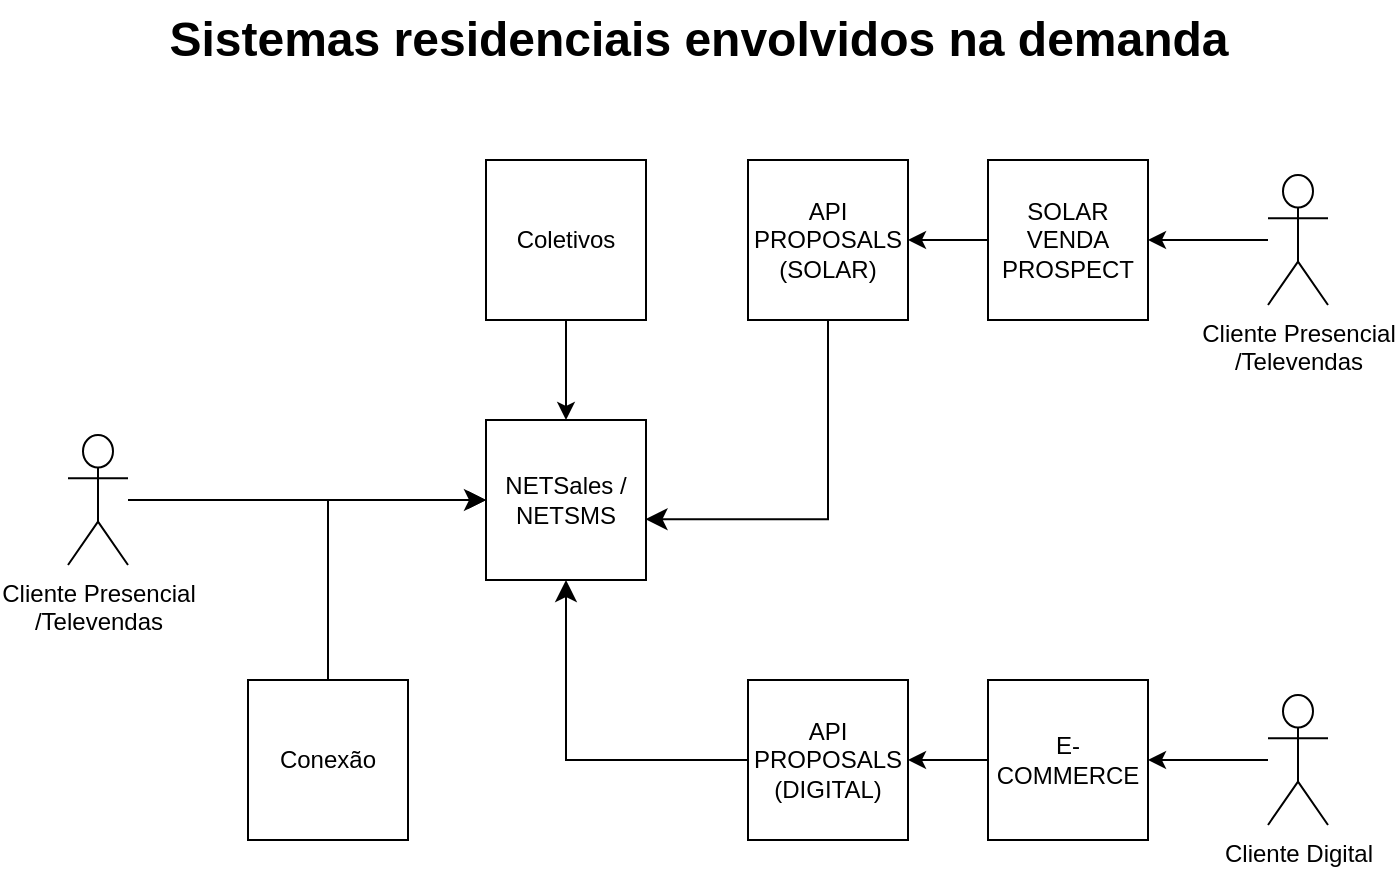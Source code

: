 <mxfile version="21.6.8" type="github" pages="6">
  <diagram name="Sistemas Alto Nível" id="c8laOl57KDvpZLAOo3bX">
    <mxGraphModel dx="1050" dy="542" grid="1" gridSize="10" guides="1" tooltips="1" connect="1" arrows="1" fold="1" page="1" pageScale="1" pageWidth="827" pageHeight="1169" math="0" shadow="0">
      <root>
        <mxCell id="HdD_rNmY9ElQzWqeGUqa-0" />
        <mxCell id="HdD_rNmY9ElQzWqeGUqa-1" parent="HdD_rNmY9ElQzWqeGUqa-0" />
        <mxCell id="ht8XV2pE33Yyfoe8M8yu-0" value="NETSales / &lt;br&gt;NETSMS" style="whiteSpace=wrap;html=1;aspect=fixed;" parent="HdD_rNmY9ElQzWqeGUqa-1" vertex="1">
          <mxGeometry x="308" y="220" width="80" height="80" as="geometry" />
        </mxCell>
        <mxCell id="ht8XV2pE33Yyfoe8M8yu-3" value="" style="edgeStyle=orthogonalEdgeStyle;rounded=0;orthogonalLoop=1;jettySize=auto;html=1;" parent="HdD_rNmY9ElQzWqeGUqa-1" source="ht8XV2pE33Yyfoe8M8yu-1" target="ht8XV2pE33Yyfoe8M8yu-0" edge="1">
          <mxGeometry relative="1" as="geometry" />
        </mxCell>
        <mxCell id="ht8XV2pE33Yyfoe8M8yu-1" value="Cliente Presencial&lt;br&gt;/Televendas" style="shape=umlActor;verticalLabelPosition=bottom;verticalAlign=top;html=1;" parent="HdD_rNmY9ElQzWqeGUqa-1" vertex="1">
          <mxGeometry x="99" y="227.5" width="30" height="65" as="geometry" />
        </mxCell>
        <mxCell id="ht8XV2pE33Yyfoe8M8yu-5" value="" style="edgeStyle=orthogonalEdgeStyle;rounded=0;orthogonalLoop=1;jettySize=auto;html=1;" parent="HdD_rNmY9ElQzWqeGUqa-1" source="ht8XV2pE33Yyfoe8M8yu-4" target="ht8XV2pE33Yyfoe8M8yu-0" edge="1">
          <mxGeometry relative="1" as="geometry" />
        </mxCell>
        <mxCell id="ht8XV2pE33Yyfoe8M8yu-4" value="Coletivos" style="whiteSpace=wrap;html=1;aspect=fixed;" parent="HdD_rNmY9ElQzWqeGUqa-1" vertex="1">
          <mxGeometry x="308" y="90" width="80" height="80" as="geometry" />
        </mxCell>
        <mxCell id="ht8XV2pE33Yyfoe8M8yu-6" value="API PROPOSALS (SOLAR)" style="whiteSpace=wrap;html=1;aspect=fixed;" parent="HdD_rNmY9ElQzWqeGUqa-1" vertex="1">
          <mxGeometry x="439" y="90" width="80" height="80" as="geometry" />
        </mxCell>
        <mxCell id="ht8XV2pE33Yyfoe8M8yu-7" value="" style="edgeStyle=elbowEdgeStyle;elbow=horizontal;endArrow=classic;html=1;curved=0;rounded=0;endSize=8;startSize=8;exitX=0.5;exitY=1;exitDx=0;exitDy=0;entryX=0.997;entryY=0.62;entryDx=0;entryDy=0;entryPerimeter=0;" parent="HdD_rNmY9ElQzWqeGUqa-1" source="ht8XV2pE33Yyfoe8M8yu-6" target="ht8XV2pE33Yyfoe8M8yu-0" edge="1">
          <mxGeometry width="50" height="50" relative="1" as="geometry">
            <mxPoint x="339" y="280" as="sourcePoint" />
            <mxPoint x="389" y="230" as="targetPoint" />
            <Array as="points">
              <mxPoint x="479" y="220" />
            </Array>
          </mxGeometry>
        </mxCell>
        <mxCell id="ht8XV2pE33Yyfoe8M8yu-9" value="" style="edgeStyle=orthogonalEdgeStyle;rounded=0;orthogonalLoop=1;jettySize=auto;html=1;" parent="HdD_rNmY9ElQzWqeGUqa-1" source="ht8XV2pE33Yyfoe8M8yu-8" target="ht8XV2pE33Yyfoe8M8yu-6" edge="1">
          <mxGeometry relative="1" as="geometry" />
        </mxCell>
        <mxCell id="ht8XV2pE33Yyfoe8M8yu-8" value="SOLAR VENDA PROSPECT" style="whiteSpace=wrap;html=1;aspect=fixed;" parent="HdD_rNmY9ElQzWqeGUqa-1" vertex="1">
          <mxGeometry x="559" y="90" width="80" height="80" as="geometry" />
        </mxCell>
        <mxCell id="ht8XV2pE33Yyfoe8M8yu-10" value="API PROPOSALS (DIGITAL)" style="whiteSpace=wrap;html=1;aspect=fixed;" parent="HdD_rNmY9ElQzWqeGUqa-1" vertex="1">
          <mxGeometry x="439" y="350" width="80" height="80" as="geometry" />
        </mxCell>
        <mxCell id="ht8XV2pE33Yyfoe8M8yu-12" value="" style="edgeStyle=orthogonalEdgeStyle;rounded=0;orthogonalLoop=1;jettySize=auto;html=1;" parent="HdD_rNmY9ElQzWqeGUqa-1" source="ht8XV2pE33Yyfoe8M8yu-11" target="ht8XV2pE33Yyfoe8M8yu-10" edge="1">
          <mxGeometry relative="1" as="geometry" />
        </mxCell>
        <mxCell id="ht8XV2pE33Yyfoe8M8yu-11" value="E-COMMERCE" style="whiteSpace=wrap;html=1;aspect=fixed;" parent="HdD_rNmY9ElQzWqeGUqa-1" vertex="1">
          <mxGeometry x="559" y="350" width="80" height="80" as="geometry" />
        </mxCell>
        <mxCell id="ht8XV2pE33Yyfoe8M8yu-13" value="" style="edgeStyle=elbowEdgeStyle;elbow=horizontal;endArrow=classic;html=1;curved=0;rounded=0;endSize=8;startSize=8;exitX=0;exitY=0.5;exitDx=0;exitDy=0;entryX=0.5;entryY=1;entryDx=0;entryDy=0;" parent="HdD_rNmY9ElQzWqeGUqa-1" source="ht8XV2pE33Yyfoe8M8yu-10" target="ht8XV2pE33Yyfoe8M8yu-0" edge="1">
          <mxGeometry width="50" height="50" relative="1" as="geometry">
            <mxPoint x="489" y="180" as="sourcePoint" />
            <mxPoint x="398" y="280" as="targetPoint" />
            <Array as="points">
              <mxPoint x="348" y="350" />
            </Array>
          </mxGeometry>
        </mxCell>
        <mxCell id="ht8XV2pE33Yyfoe8M8yu-15" value="" style="edgeStyle=orthogonalEdgeStyle;rounded=0;orthogonalLoop=1;jettySize=auto;html=1;" parent="HdD_rNmY9ElQzWqeGUqa-1" source="ht8XV2pE33Yyfoe8M8yu-14" target="ht8XV2pE33Yyfoe8M8yu-8" edge="1">
          <mxGeometry relative="1" as="geometry" />
        </mxCell>
        <mxCell id="ht8XV2pE33Yyfoe8M8yu-14" value="Cliente Presencial&lt;br&gt;/Televendas" style="shape=umlActor;verticalLabelPosition=bottom;verticalAlign=top;html=1;" parent="HdD_rNmY9ElQzWqeGUqa-1" vertex="1">
          <mxGeometry x="699" y="97.5" width="30" height="65" as="geometry" />
        </mxCell>
        <mxCell id="ht8XV2pE33Yyfoe8M8yu-17" value="" style="edgeStyle=orthogonalEdgeStyle;rounded=0;orthogonalLoop=1;jettySize=auto;html=1;" parent="HdD_rNmY9ElQzWqeGUqa-1" source="ht8XV2pE33Yyfoe8M8yu-16" target="ht8XV2pE33Yyfoe8M8yu-11" edge="1">
          <mxGeometry relative="1" as="geometry" />
        </mxCell>
        <mxCell id="ht8XV2pE33Yyfoe8M8yu-16" value="Cliente Digital" style="shape=umlActor;verticalLabelPosition=bottom;verticalAlign=top;html=1;" parent="HdD_rNmY9ElQzWqeGUqa-1" vertex="1">
          <mxGeometry x="699" y="357.5" width="30" height="65" as="geometry" />
        </mxCell>
        <mxCell id="ht8XV2pE33Yyfoe8M8yu-18" value="Conexão" style="whiteSpace=wrap;html=1;aspect=fixed;" parent="HdD_rNmY9ElQzWqeGUqa-1" vertex="1">
          <mxGeometry x="189" y="350" width="80" height="80" as="geometry" />
        </mxCell>
        <mxCell id="ht8XV2pE33Yyfoe8M8yu-19" value="" style="edgeStyle=elbowEdgeStyle;elbow=horizontal;endArrow=classic;html=1;curved=0;rounded=0;endSize=8;startSize=8;exitX=0.5;exitY=0;exitDx=0;exitDy=0;entryX=0;entryY=0.5;entryDx=0;entryDy=0;" parent="HdD_rNmY9ElQzWqeGUqa-1" source="ht8XV2pE33Yyfoe8M8yu-18" target="ht8XV2pE33Yyfoe8M8yu-0" edge="1">
          <mxGeometry width="50" height="50" relative="1" as="geometry">
            <mxPoint x="449" y="400" as="sourcePoint" />
            <mxPoint x="358" y="310" as="targetPoint" />
            <Array as="points">
              <mxPoint x="229" y="300" />
            </Array>
          </mxGeometry>
        </mxCell>
        <mxCell id="ht8XV2pE33Yyfoe8M8yu-20" value="Sistemas residenciais envolvidos na demanda" style="text;strokeColor=none;fillColor=none;html=1;fontSize=24;fontStyle=1;verticalAlign=middle;align=center;" parent="HdD_rNmY9ElQzWqeGUqa-1" vertex="1">
          <mxGeometry x="364" y="10" width="100" height="40" as="geometry" />
        </mxCell>
      </root>
    </mxGraphModel>
  </diagram>
  <diagram name="Prospect NETSales" id="nftzNEsQ4DKYTYbzkJBY">
    <mxGraphModel dx="1050" dy="542" grid="1" gridSize="10" guides="1" tooltips="1" connect="1" arrows="1" fold="1" page="1" pageScale="1" pageWidth="827" pageHeight="1169" math="0" shadow="0">
      <root>
        <mxCell id="0" />
        <mxCell id="1" parent="0" />
        <mxCell id="BzSE3qXNDW1A7PbjzAHN-1" value="Venda Prospect COLETIVOS/ NETSales - Combo Multi" style="whiteSpace=wrap;html=1;aspect=fixed;" parent="1" vertex="1">
          <mxGeometry x="100" y="17.5" width="80" height="80" as="geometry" />
        </mxCell>
        <mxCell id="BzSE3qXNDW1A7PbjzAHN-2" value="" style="edgeStyle=orthogonalEdgeStyle;rounded=0;orthogonalLoop=1;jettySize=auto;html=1;" parent="1" source="BzSE3qXNDW1A7PbjzAHN-3" target="BzSE3qXNDW1A7PbjzAHN-35" edge="1">
          <mxGeometry relative="1" as="geometry" />
        </mxCell>
        <mxCell id="BzSE3qXNDW1A7PbjzAHN-3" value="" style="strokeWidth=2;html=1;shape=mxgraph.flowchart.decision;whiteSpace=wrap;" parent="1" vertex="1">
          <mxGeometry x="340" y="42.5" width="40" height="30" as="geometry" />
        </mxCell>
        <mxCell id="BzSE3qXNDW1A7PbjzAHN-4" value="Verificação elegibilidade 5G SA" style="whiteSpace=wrap;html=1;aspect=fixed;fillColor=#f8cecc;strokeColor=#b85450;" parent="1" vertex="1">
          <mxGeometry x="210" y="17.5" width="80" height="80" as="geometry" />
        </mxCell>
        <UserObject label="Sim" placeholders="1" name="Variable" id="BzSE3qXNDW1A7PbjzAHN-5">
          <mxCell style="text;html=1;strokeColor=none;fillColor=none;align=center;verticalAlign=middle;whiteSpace=wrap;overflow=hidden;" parent="1" vertex="1">
            <mxGeometry x="380" y="30" width="40" height="20" as="geometry" />
          </mxCell>
        </UserObject>
        <mxCell id="BzSE3qXNDW1A7PbjzAHN-6" value="Cliente Presencial&lt;br&gt;/Televendas" style="shape=umlActor;verticalLabelPosition=bottom;verticalAlign=top;html=1;" parent="1" vertex="1">
          <mxGeometry x="34" y="25" width="30" height="65" as="geometry" />
        </mxCell>
        <mxCell id="BzSE3qXNDW1A7PbjzAHN-7" value="" style="edgeStyle=elbowEdgeStyle;elbow=horizontal;endArrow=classic;html=1;curved=0;rounded=0;endSize=8;startSize=8;entryX=0;entryY=0.5;entryDx=0;entryDy=0;" parent="1" source="BzSE3qXNDW1A7PbjzAHN-6" target="BzSE3qXNDW1A7PbjzAHN-1" edge="1">
          <mxGeometry width="50" height="50" relative="1" as="geometry">
            <mxPoint x="390" y="310" as="sourcePoint" />
            <mxPoint x="440" y="260" as="targetPoint" />
          </mxGeometry>
        </mxCell>
        <mxCell id="BzSE3qXNDW1A7PbjzAHN-8" value="" style="edgeStyle=elbowEdgeStyle;elbow=horizontal;endArrow=classic;html=1;curved=0;rounded=0;endSize=8;startSize=8;entryX=0;entryY=0.5;entryDx=0;entryDy=0;exitX=1;exitY=0.5;exitDx=0;exitDy=0;" parent="1" source="BzSE3qXNDW1A7PbjzAHN-1" target="BzSE3qXNDW1A7PbjzAHN-4" edge="1">
          <mxGeometry width="50" height="50" relative="1" as="geometry">
            <mxPoint x="60" y="68" as="sourcePoint" />
            <mxPoint x="100" y="68" as="targetPoint" />
          </mxGeometry>
        </mxCell>
        <mxCell id="BzSE3qXNDW1A7PbjzAHN-9" value="&lt;h1&gt;Regra elegibilidade&lt;/h1&gt;&lt;p&gt;- Plano Portfólio Elegível 5G SA&amp;nbsp; (mandatório)&lt;/p&gt;&lt;p&gt;- Plano SVA elegível (Ex.: Cloud Gaming) ou&amp;nbsp;&lt;span style=&quot;background-color: initial;&quot;&gt;Aparelho 5G&lt;/span&gt;&lt;/p&gt;&lt;div&gt;&lt;br&gt;&lt;/div&gt;" style="text;html=1;strokeColor=none;fillColor=none;spacing=5;spacingTop=-20;whiteSpace=wrap;overflow=hidden;rounded=0;" parent="1" vertex="1">
          <mxGeometry x="10" y="140" width="330" height="120" as="geometry" />
        </mxCell>
        <mxCell id="BzSE3qXNDW1A7PbjzAHN-10" value="" style="edgeStyle=elbowEdgeStyle;elbow=horizontal;endArrow=classic;html=1;curved=0;rounded=0;endSize=8;startSize=8;entryX=0;entryY=0.5;entryDx=0;entryDy=0;exitX=1;exitY=0.5;exitDx=0;exitDy=0;entryPerimeter=0;" parent="1" source="BzSE3qXNDW1A7PbjzAHN-4" target="BzSE3qXNDW1A7PbjzAHN-3" edge="1">
          <mxGeometry width="50" height="50" relative="1" as="geometry">
            <mxPoint x="180" y="68" as="sourcePoint" />
            <mxPoint x="220" y="68" as="targetPoint" />
          </mxGeometry>
        </mxCell>
        <mxCell id="BzSE3qXNDW1A7PbjzAHN-11" value="" style="edgeStyle=elbowEdgeStyle;elbow=horizontal;endArrow=classic;html=1;curved=0;rounded=0;endSize=8;startSize=8;exitX=1;exitY=0.5;exitDx=0;exitDy=0;exitPerimeter=0;entryX=0;entryY=0.5;entryDx=0;entryDy=0;" parent="1" source="BzSE3qXNDW1A7PbjzAHN-3" target="BzSE3qXNDW1A7PbjzAHN-12" edge="1">
          <mxGeometry width="50" height="50" relative="1" as="geometry">
            <mxPoint x="190" y="78" as="sourcePoint" />
            <mxPoint x="440" y="58" as="targetPoint" />
          </mxGeometry>
        </mxCell>
        <mxCell id="BzSE3qXNDW1A7PbjzAHN-12" value="Pop-up em tela orientando vendedor a vender 5G SA" style="whiteSpace=wrap;html=1;aspect=fixed;fillColor=#f8cecc;strokeColor=#b85450;" parent="1" vertex="1">
          <mxGeometry x="450" y="17.5" width="80" height="80" as="geometry" />
        </mxCell>
        <mxCell id="BzSE3qXNDW1A7PbjzAHN-13" value="" style="strokeWidth=2;html=1;shape=mxgraph.flowchart.decision;whiteSpace=wrap;fillColor=#f8cecc;strokeColor=#b85450;" parent="1" vertex="1">
          <mxGeometry x="600" y="42.5" width="40" height="30" as="geometry" />
        </mxCell>
        <UserObject label="Vendedor seleciona Chip" placeholders="1" name="Variable" id="BzSE3qXNDW1A7PbjzAHN-14">
          <mxCell style="text;html=1;strokeColor=none;fillColor=none;align=center;verticalAlign=middle;whiteSpace=wrap;overflow=hidden;" parent="1" vertex="1">
            <mxGeometry x="545" y="17.5" width="150" height="20" as="geometry" />
          </mxCell>
        </UserObject>
        <mxCell id="BzSE3qXNDW1A7PbjzAHN-15" value="" style="ellipse;html=1;shape=endState;fillColor=#000000;strokeColor=#ff0000;" parent="1" vertex="1">
          <mxGeometry x="730" y="42.5" width="30" height="30" as="geometry" />
        </mxCell>
        <UserObject label="As-Is" placeholders="1" name="Variable" id="BzSE3qXNDW1A7PbjzAHN-16">
          <mxCell style="text;html=1;strokeColor=none;fillColor=none;align=center;verticalAlign=middle;whiteSpace=wrap;overflow=hidden;" parent="1" vertex="1">
            <mxGeometry x="727.5" y="17.5" width="35" height="20" as="geometry" />
          </mxCell>
        </UserObject>
        <UserObject label="4G" placeholders="1" name="Variable" id="BzSE3qXNDW1A7PbjzAHN-17">
          <mxCell style="text;html=1;strokeColor=none;fillColor=none;align=center;verticalAlign=middle;whiteSpace=wrap;overflow=hidden;" parent="1" vertex="1">
            <mxGeometry x="670" y="60" width="40" height="20" as="geometry" />
          </mxCell>
        </UserObject>
        <mxCell id="BzSE3qXNDW1A7PbjzAHN-18" value="" style="edgeStyle=elbowEdgeStyle;elbow=horizontal;endArrow=classic;html=1;curved=0;rounded=0;endSize=8;startSize=8;exitX=1;exitY=0.5;exitDx=0;exitDy=0;entryX=0;entryY=0.5;entryDx=0;entryDy=0;entryPerimeter=0;" parent="1" source="BzSE3qXNDW1A7PbjzAHN-12" target="BzSE3qXNDW1A7PbjzAHN-13" edge="1">
          <mxGeometry width="50" height="50" relative="1" as="geometry">
            <mxPoint x="390" y="68" as="sourcePoint" />
            <mxPoint x="460" y="68" as="targetPoint" />
          </mxGeometry>
        </mxCell>
        <mxCell id="BzSE3qXNDW1A7PbjzAHN-19" value="" style="edgeStyle=elbowEdgeStyle;elbow=horizontal;endArrow=classic;html=1;curved=0;rounded=0;endSize=8;startSize=8;exitX=1;exitY=0.5;exitDx=0;exitDy=0;entryX=0;entryY=0.5;entryDx=0;entryDy=0;exitPerimeter=0;" parent="1" source="BzSE3qXNDW1A7PbjzAHN-13" target="BzSE3qXNDW1A7PbjzAHN-15" edge="1">
          <mxGeometry width="50" height="50" relative="1" as="geometry">
            <mxPoint x="540" y="68" as="sourcePoint" />
            <mxPoint x="610" y="68" as="targetPoint" />
          </mxGeometry>
        </mxCell>
        <mxCell id="BzSE3qXNDW1A7PbjzAHN-20" value="Titular e todos dependentes recebem chip 5G" style="whiteSpace=wrap;html=1;aspect=fixed;" parent="1" vertex="1">
          <mxGeometry x="580" y="130" width="80" height="80" as="geometry" />
        </mxCell>
        <mxCell id="BzSE3qXNDW1A7PbjzAHN-21" value="" style="edgeStyle=elbowEdgeStyle;elbow=horizontal;endArrow=classic;html=1;curved=0;rounded=0;endSize=8;startSize=8;exitX=0.5;exitY=1;exitDx=0;exitDy=0;entryX=0.5;entryY=0;entryDx=0;entryDy=0;exitPerimeter=0;" parent="1" source="BzSE3qXNDW1A7PbjzAHN-13" target="BzSE3qXNDW1A7PbjzAHN-20" edge="1">
          <mxGeometry width="50" height="50" relative="1" as="geometry">
            <mxPoint x="540" y="68" as="sourcePoint" />
            <mxPoint x="610" y="68" as="targetPoint" />
          </mxGeometry>
        </mxCell>
        <UserObject label="5G" placeholders="1" name="Variable" id="BzSE3qXNDW1A7PbjzAHN-22">
          <mxCell style="text;html=1;strokeColor=none;fillColor=none;align=center;verticalAlign=middle;whiteSpace=wrap;overflow=hidden;" parent="1" vertex="1">
            <mxGeometry x="580" y="90" width="40" height="20" as="geometry" />
          </mxCell>
        </UserObject>
        <mxCell id="BzSE3qXNDW1A7PbjzAHN-23" value="" style="edgeStyle=orthogonalEdgeStyle;rounded=0;orthogonalLoop=1;jettySize=auto;html=1;" parent="1" source="BzSE3qXNDW1A7PbjzAHN-24" target="BzSE3qXNDW1A7PbjzAHN-26" edge="1">
          <mxGeometry relative="1" as="geometry" />
        </mxCell>
        <mxCell id="BzSE3qXNDW1A7PbjzAHN-24" value="" style="strokeWidth=2;html=1;shape=mxgraph.flowchart.decision;whiteSpace=wrap;" parent="1" vertex="1">
          <mxGeometry x="600" y="304" width="40" height="30" as="geometry" />
        </mxCell>
        <mxCell id="BzSE3qXNDW1A7PbjzAHN-25" value="" style="edgeStyle=elbowEdgeStyle;elbow=horizontal;endArrow=classic;html=1;curved=0;rounded=0;endSize=8;startSize=8;exitX=0.5;exitY=1;exitDx=0;exitDy=0;entryX=0.5;entryY=0;entryDx=0;entryDy=0;entryPerimeter=0;" parent="1" source="BzSE3qXNDW1A7PbjzAHN-20" target="BzSE3qXNDW1A7PbjzAHN-24" edge="1">
          <mxGeometry width="50" height="50" relative="1" as="geometry">
            <mxPoint x="540" y="68" as="sourcePoint" />
            <mxPoint x="610" y="68" as="targetPoint" />
          </mxGeometry>
        </mxCell>
        <mxCell id="BzSE3qXNDW1A7PbjzAHN-26" value="Abertura de OS (logística)" style="whiteSpace=wrap;html=1;aspect=fixed;" parent="1" vertex="1">
          <mxGeometry x="710" y="279" width="80" height="80" as="geometry" />
        </mxCell>
        <mxCell id="BzSE3qXNDW1A7PbjzAHN-27" value="Entrega chip presencial" style="whiteSpace=wrap;html=1;aspect=fixed;" parent="1" vertex="1">
          <mxGeometry x="450" y="279" width="80" height="80" as="geometry" />
        </mxCell>
        <mxCell id="BzSE3qXNDW1A7PbjzAHN-28" value="" style="edgeStyle=elbowEdgeStyle;elbow=horizontal;endArrow=classic;html=1;curved=0;rounded=0;endSize=8;startSize=8;exitX=0;exitY=0.5;exitDx=0;exitDy=0;entryX=1;entryY=0.5;entryDx=0;entryDy=0;exitPerimeter=0;" parent="1" source="BzSE3qXNDW1A7PbjzAHN-24" target="BzSE3qXNDW1A7PbjzAHN-27" edge="1">
          <mxGeometry width="50" height="50" relative="1" as="geometry">
            <mxPoint x="540" y="112" as="sourcePoint" />
            <mxPoint x="610" y="112" as="targetPoint" />
          </mxGeometry>
        </mxCell>
        <UserObject label="Presencial" placeholders="1" name="Variable" id="BzSE3qXNDW1A7PbjzAHN-29">
          <mxCell style="text;html=1;strokeColor=none;fillColor=none;align=center;verticalAlign=middle;whiteSpace=wrap;overflow=hidden;" parent="1" vertex="1">
            <mxGeometry x="540" y="294" width="60" height="20" as="geometry" />
          </mxCell>
        </UserObject>
        <UserObject label="Remoto" placeholders="1" name="Variable" id="BzSE3qXNDW1A7PbjzAHN-30">
          <mxCell style="text;html=1;strokeColor=none;fillColor=none;align=center;verticalAlign=middle;whiteSpace=wrap;overflow=hidden;" parent="1" vertex="1">
            <mxGeometry x="640" y="294" width="60" height="20" as="geometry" />
          </mxCell>
        </UserObject>
        <mxCell id="BzSE3qXNDW1A7PbjzAHN-31" value="&lt;p style=&quot;line-height: normal; margin: 0pt 0in; text-indent: 0in; direction: ltr; unicode-bidi: embed; word-break: normal;&quot;&gt;Ativa plano com oferta serviço 5G + chip 5G&lt;/p&gt;" style="whiteSpace=wrap;html=1;aspect=fixed;fillColor=#dae8fc;strokeColor=#6c8ebf;" parent="1" vertex="1">
          <mxGeometry x="580" y="370" width="80" height="80" as="geometry" />
        </mxCell>
        <mxCell id="BzSE3qXNDW1A7PbjzAHN-32" value="" style="edgeStyle=elbowEdgeStyle;elbow=horizontal;endArrow=classic;html=1;curved=0;rounded=0;endSize=8;startSize=8;exitX=0.5;exitY=1;exitDx=0;exitDy=0;entryX=0;entryY=0.5;entryDx=0;entryDy=0;" parent="1" source="BzSE3qXNDW1A7PbjzAHN-27" target="BzSE3qXNDW1A7PbjzAHN-31" edge="1">
          <mxGeometry width="50" height="50" relative="1" as="geometry">
            <mxPoint x="390" y="112" as="sourcePoint" />
            <mxPoint x="460" y="112" as="targetPoint" />
            <Array as="points">
              <mxPoint x="490" y="424" />
            </Array>
          </mxGeometry>
        </mxCell>
        <mxCell id="BzSE3qXNDW1A7PbjzAHN-33" value="" style="edgeStyle=elbowEdgeStyle;elbow=horizontal;endArrow=classic;html=1;curved=0;rounded=0;endSize=8;startSize=8;exitX=0.5;exitY=1;exitDx=0;exitDy=0;entryX=1;entryY=0.5;entryDx=0;entryDy=0;" parent="1" source="BzSE3qXNDW1A7PbjzAHN-26" target="BzSE3qXNDW1A7PbjzAHN-31" edge="1">
          <mxGeometry width="50" height="50" relative="1" as="geometry">
            <mxPoint x="500" y="369" as="sourcePoint" />
            <mxPoint x="590" y="464" as="targetPoint" />
            <Array as="points">
              <mxPoint x="750" y="404" />
            </Array>
          </mxGeometry>
        </mxCell>
        <mxCell id="BzSE3qXNDW1A7PbjzAHN-34" value="" style="edgeStyle=orthogonalEdgeStyle;rounded=0;orthogonalLoop=1;jettySize=auto;html=1;" parent="1" source="BzSE3qXNDW1A7PbjzAHN-35" target="BzSE3qXNDW1A7PbjzAHN-39" edge="1">
          <mxGeometry relative="1" as="geometry" />
        </mxCell>
        <mxCell id="BzSE3qXNDW1A7PbjzAHN-35" value="Cliente não elegível solicita chip 5G SA" style="whiteSpace=wrap;html=1;aspect=fixed;" parent="1" vertex="1">
          <mxGeometry x="320" y="130" width="80" height="80" as="geometry" />
        </mxCell>
        <UserObject label="Não" placeholders="1" name="Variable" id="BzSE3qXNDW1A7PbjzAHN-36">
          <mxCell style="text;html=1;strokeColor=none;fillColor=none;align=center;verticalAlign=middle;whiteSpace=wrap;overflow=hidden;" parent="1" vertex="1">
            <mxGeometry x="360" y="80" width="40" height="20" as="geometry" />
          </mxCell>
        </UserObject>
        <mxCell id="BzSE3qXNDW1A7PbjzAHN-37" value="" style="edgeStyle=orthogonalEdgeStyle;rounded=0;orthogonalLoop=1;jettySize=auto;html=1;" parent="1" source="BzSE3qXNDW1A7PbjzAHN-39" target="BzSE3qXNDW1A7PbjzAHN-20" edge="1">
          <mxGeometry relative="1" as="geometry" />
        </mxCell>
        <mxCell id="BzSE3qXNDW1A7PbjzAHN-38" value="" style="edgeStyle=orthogonalEdgeStyle;rounded=0;orthogonalLoop=1;jettySize=auto;html=1;" parent="1" source="BzSE3qXNDW1A7PbjzAHN-39" target="BzSE3qXNDW1A7PbjzAHN-41" edge="1">
          <mxGeometry relative="1" as="geometry" />
        </mxCell>
        <mxCell id="BzSE3qXNDW1A7PbjzAHN-39" value="" style="strokeWidth=2;html=1;shape=mxgraph.flowchart.decision;whiteSpace=wrap;fillColor=#f8cecc;strokeColor=#b85450;" parent="1" vertex="1">
          <mxGeometry x="470" y="155" width="40" height="30" as="geometry" />
        </mxCell>
        <UserObject label="Sim (5G)" placeholders="1" name="Variable" id="BzSE3qXNDW1A7PbjzAHN-40">
          <mxCell style="text;html=1;strokeColor=none;fillColor=none;align=center;verticalAlign=middle;whiteSpace=wrap;overflow=hidden;" parent="1" vertex="1">
            <mxGeometry x="510" y="150" width="50" height="20" as="geometry" />
          </mxCell>
        </UserObject>
        <mxCell id="BzSE3qXNDW1A7PbjzAHN-41" value="" style="ellipse;html=1;shape=endState;fillColor=#000000;strokeColor=#ff0000;" parent="1" vertex="1">
          <mxGeometry x="475" y="220" width="30" height="30" as="geometry" />
        </mxCell>
        <UserObject label="As-Is" placeholders="1" name="Variable" id="BzSE3qXNDW1A7PbjzAHN-42">
          <mxCell style="text;html=1;strokeColor=none;fillColor=none;align=center;verticalAlign=middle;whiteSpace=wrap;overflow=hidden;" parent="1" vertex="1">
            <mxGeometry x="472.5" y="250" width="35" height="20" as="geometry" />
          </mxCell>
        </UserObject>
        <UserObject label="Não (4G)" placeholders="1" name="Variable" id="BzSE3qXNDW1A7PbjzAHN-43">
          <mxCell style="text;html=1;strokeColor=none;fillColor=none;align=center;verticalAlign=middle;whiteSpace=wrap;overflow=hidden;" parent="1" vertex="1">
            <mxGeometry x="430" y="190" width="60" height="20" as="geometry" />
          </mxCell>
        </UserObject>
        <mxCell id="BzSE3qXNDW1A7PbjzAHN-44" value="&lt;h1&gt;Desenvolvimento&lt;/h1&gt;&lt;p style=&quot;border-color: var(--border-color);&quot;&gt;- Nova regra pra identificar marcação de 5G SA no produto SVA (elegibilidade).&lt;/p&gt;&lt;p style=&quot;border-color: var(--border-color);&quot;&gt;- Novo Pop-up com mensagem de orientação ao vendedor&lt;/p&gt;&lt;p style=&quot;border-color: var(--border-color);&quot;&gt;- Novo campo de seleção de chip 4G/5G na jornada para planos móveis (híbrido). Impacto na API Prospect Solar.&lt;/p&gt;&lt;p style=&quot;border-color: var(--border-color);&quot;&gt;- Novo campo na interface com ativação simplificada - Informar a tecnologia selecionada&lt;b&gt; (Robô e backend somente, sem alteração no NETSales/NETSMS): Global Hitss.&lt;/b&gt;&lt;/p&gt;&lt;p style=&quot;border-color: var(--border-color);&quot;&gt;- Avaliar alteração na interface SOA ao carregar dados da móvel para início da jornada residencial.&lt;/p&gt;&lt;p style=&quot;border-color: var(--border-color);&quot;&gt;&lt;span style=&quot;background-color: initial;&quot;&gt;- Jornada Prospect deve fornecer mesmo tipo de chip para titular e dependente&lt;/span&gt;&lt;br&gt;&lt;/p&gt;&lt;p&gt;&lt;br&gt;&lt;/p&gt;&lt;div&gt;&lt;br&gt;&lt;/div&gt;" style="text;html=1;strokeColor=none;fillColor=none;spacing=5;spacingTop=-20;whiteSpace=wrap;overflow=hidden;rounded=0;" parent="1" vertex="1">
          <mxGeometry x="10" y="240" width="470" height="270" as="geometry" />
        </mxCell>
        <UserObject label="Vendedor seleciona Chip" placeholders="1" name="Variable" id="BzSE3qXNDW1A7PbjzAHN-45">
          <mxCell style="text;html=1;strokeColor=none;fillColor=none;align=center;verticalAlign=middle;whiteSpace=wrap;overflow=hidden;" parent="1" vertex="1">
            <mxGeometry x="415" y="130" width="150" height="20" as="geometry" />
          </mxCell>
        </UserObject>
      </root>
    </mxGraphModel>
  </diagram>
  <diagram name="API Solar Prospect NETSales" id="QcQNl5FUyTZxJorasSuT">
    <mxGraphModel dx="1050" dy="542" grid="1" gridSize="10" guides="1" tooltips="1" connect="1" arrows="1" fold="1" page="1" pageScale="1" pageWidth="827" pageHeight="1169" math="0" shadow="0">
      <root>
        <mxCell id="FH9wV_RX_I6s4br5vFfo-0" />
        <mxCell id="FH9wV_RX_I6s4br5vFfo-1" parent="FH9wV_RX_I6s4br5vFfo-0" />
        <mxCell id="FH9wV_RX_I6s4br5vFfo-2" value="Venda Prospect Solar - Combo Multi" style="whiteSpace=wrap;html=1;aspect=fixed;" parent="FH9wV_RX_I6s4br5vFfo-1" vertex="1">
          <mxGeometry x="100" y="17.5" width="80" height="80" as="geometry" />
        </mxCell>
        <mxCell id="FH9wV_RX_I6s4br5vFfo-7" value="Cliente Presencial&lt;br&gt;/Televendas" style="shape=umlActor;verticalLabelPosition=bottom;verticalAlign=top;html=1;" parent="FH9wV_RX_I6s4br5vFfo-1" vertex="1">
          <mxGeometry x="34" y="25" width="30" height="65" as="geometry" />
        </mxCell>
        <mxCell id="FH9wV_RX_I6s4br5vFfo-8" value="" style="edgeStyle=elbowEdgeStyle;elbow=horizontal;endArrow=classic;html=1;curved=0;rounded=0;endSize=8;startSize=8;entryX=0;entryY=0.5;entryDx=0;entryDy=0;" parent="FH9wV_RX_I6s4br5vFfo-1" source="FH9wV_RX_I6s4br5vFfo-7" target="FH9wV_RX_I6s4br5vFfo-2" edge="1">
          <mxGeometry width="50" height="50" relative="1" as="geometry">
            <mxPoint x="390" y="310" as="sourcePoint" />
            <mxPoint x="440" y="260" as="targetPoint" />
          </mxGeometry>
        </mxCell>
        <mxCell id="FH9wV_RX_I6s4br5vFfo-24" value="" style="edgeStyle=orthogonalEdgeStyle;rounded=0;orthogonalLoop=1;jettySize=auto;html=1;" parent="FH9wV_RX_I6s4br5vFfo-1" source="FH9wV_RX_I6s4br5vFfo-25" target="FH9wV_RX_I6s4br5vFfo-27" edge="1">
          <mxGeometry relative="1" as="geometry" />
        </mxCell>
        <mxCell id="FH9wV_RX_I6s4br5vFfo-25" value="" style="strokeWidth=2;html=1;shape=mxgraph.flowchart.decision;whiteSpace=wrap;" parent="FH9wV_RX_I6s4br5vFfo-1" vertex="1">
          <mxGeometry x="600" y="304" width="40" height="30" as="geometry" />
        </mxCell>
        <mxCell id="FH9wV_RX_I6s4br5vFfo-27" value="Abertura de OS (logística)" style="whiteSpace=wrap;html=1;aspect=fixed;" parent="FH9wV_RX_I6s4br5vFfo-1" vertex="1">
          <mxGeometry x="710" y="279" width="80" height="80" as="geometry" />
        </mxCell>
        <mxCell id="FH9wV_RX_I6s4br5vFfo-28" value="Entrega chip presencial" style="whiteSpace=wrap;html=1;aspect=fixed;" parent="FH9wV_RX_I6s4br5vFfo-1" vertex="1">
          <mxGeometry x="450" y="279" width="80" height="80" as="geometry" />
        </mxCell>
        <mxCell id="FH9wV_RX_I6s4br5vFfo-29" value="" style="edgeStyle=elbowEdgeStyle;elbow=horizontal;endArrow=classic;html=1;curved=0;rounded=0;endSize=8;startSize=8;exitX=0;exitY=0.5;exitDx=0;exitDy=0;entryX=1;entryY=0.5;entryDx=0;entryDy=0;exitPerimeter=0;" parent="FH9wV_RX_I6s4br5vFfo-1" source="FH9wV_RX_I6s4br5vFfo-25" target="FH9wV_RX_I6s4br5vFfo-28" edge="1">
          <mxGeometry width="50" height="50" relative="1" as="geometry">
            <mxPoint x="540" y="112" as="sourcePoint" />
            <mxPoint x="610" y="112" as="targetPoint" />
          </mxGeometry>
        </mxCell>
        <UserObject label="Presencial" placeholders="1" name="Variable" id="FH9wV_RX_I6s4br5vFfo-30">
          <mxCell style="text;html=1;strokeColor=none;fillColor=none;align=center;verticalAlign=middle;whiteSpace=wrap;overflow=hidden;" parent="FH9wV_RX_I6s4br5vFfo-1" vertex="1">
            <mxGeometry x="540" y="294" width="60" height="20" as="geometry" />
          </mxCell>
        </UserObject>
        <UserObject label="Remoto" placeholders="1" name="Variable" id="FH9wV_RX_I6s4br5vFfo-31">
          <mxCell style="text;html=1;strokeColor=none;fillColor=none;align=center;verticalAlign=middle;whiteSpace=wrap;overflow=hidden;" parent="FH9wV_RX_I6s4br5vFfo-1" vertex="1">
            <mxGeometry x="640" y="294" width="60" height="20" as="geometry" />
          </mxCell>
        </UserObject>
        <mxCell id="FH9wV_RX_I6s4br5vFfo-32" value="&lt;p style=&quot;line-height: normal; margin: 0pt 0in; text-indent: 0in; direction: ltr; unicode-bidi: embed; word-break: normal;&quot;&gt;Ativa plano com oferta serviço 5G + chip 5G&lt;/p&gt;" style="whiteSpace=wrap;html=1;aspect=fixed;" parent="FH9wV_RX_I6s4br5vFfo-1" vertex="1">
          <mxGeometry x="580" y="370" width="80" height="80" as="geometry" />
        </mxCell>
        <mxCell id="FH9wV_RX_I6s4br5vFfo-33" value="" style="edgeStyle=elbowEdgeStyle;elbow=horizontal;endArrow=classic;html=1;curved=0;rounded=0;endSize=8;startSize=8;exitX=0.5;exitY=1;exitDx=0;exitDy=0;entryX=0;entryY=0.5;entryDx=0;entryDy=0;" parent="FH9wV_RX_I6s4br5vFfo-1" source="FH9wV_RX_I6s4br5vFfo-28" target="FH9wV_RX_I6s4br5vFfo-32" edge="1">
          <mxGeometry width="50" height="50" relative="1" as="geometry">
            <mxPoint x="390" y="112" as="sourcePoint" />
            <mxPoint x="460" y="112" as="targetPoint" />
            <Array as="points">
              <mxPoint x="490" y="424" />
            </Array>
          </mxGeometry>
        </mxCell>
        <mxCell id="FH9wV_RX_I6s4br5vFfo-34" value="" style="edgeStyle=elbowEdgeStyle;elbow=horizontal;endArrow=classic;html=1;curved=0;rounded=0;endSize=8;startSize=8;exitX=0.5;exitY=1;exitDx=0;exitDy=0;entryX=1;entryY=0.5;entryDx=0;entryDy=0;" parent="FH9wV_RX_I6s4br5vFfo-1" source="FH9wV_RX_I6s4br5vFfo-27" target="FH9wV_RX_I6s4br5vFfo-32" edge="1">
          <mxGeometry width="50" height="50" relative="1" as="geometry">
            <mxPoint x="500" y="369" as="sourcePoint" />
            <mxPoint x="590" y="464" as="targetPoint" />
            <Array as="points">
              <mxPoint x="750" y="404" />
            </Array>
          </mxGeometry>
        </mxCell>
        <mxCell id="FH9wV_RX_I6s4br5vFfo-45" value="&lt;h1&gt;Desenvolvimento&lt;/h1&gt;&lt;p style=&quot;border-color: var(--border-color);&quot;&gt;&lt;span style=&quot;background-color: initial;&quot;&gt;- Novo campo de seleção de chip 4G/5G no swagger da API.&lt;/span&gt;&lt;br&gt;&lt;/p&gt;&lt;p style=&quot;border-color: var(--border-color);&quot;&gt;- Nova regra de validação de chip no microsserviço&lt;/p&gt;&lt;p style=&quot;border-color: var(--border-color);&quot;&gt;- Nova regra de registro do tipo de chip na base do NETSales&lt;/p&gt;&lt;p&gt;&lt;br&gt;&lt;/p&gt;&lt;div&gt;&lt;br&gt;&lt;/div&gt;" style="text;html=1;strokeColor=none;fillColor=none;spacing=5;spacingTop=-20;whiteSpace=wrap;overflow=hidden;rounded=0;" parent="FH9wV_RX_I6s4br5vFfo-1" vertex="1">
          <mxGeometry x="10" y="160" width="420" height="150" as="geometry" />
        </mxCell>
        <mxCell id="ULpSn1PpE3lTyrpgoKO7-1" value="OM Solar" style="whiteSpace=wrap;html=1;aspect=fixed;" parent="FH9wV_RX_I6s4br5vFfo-1" vertex="1">
          <mxGeometry x="220" y="17.5" width="80" height="80" as="geometry" />
        </mxCell>
        <mxCell id="ULpSn1PpE3lTyrpgoKO7-11" value="" style="edgeStyle=orthogonalEdgeStyle;rounded=0;orthogonalLoop=1;jettySize=auto;html=1;" parent="FH9wV_RX_I6s4br5vFfo-1" source="ULpSn1PpE3lTyrpgoKO7-2" target="ULpSn1PpE3lTyrpgoKO7-8" edge="1">
          <mxGeometry relative="1" as="geometry" />
        </mxCell>
        <mxCell id="ULpSn1PpE3lTyrpgoKO7-2" value="API Proposals" style="whiteSpace=wrap;html=1;aspect=fixed;fillColor=#f8cecc;strokeColor=#b85450;" parent="FH9wV_RX_I6s4br5vFfo-1" vertex="1">
          <mxGeometry x="334" y="17.5" width="80" height="80" as="geometry" />
        </mxCell>
        <mxCell id="ULpSn1PpE3lTyrpgoKO7-7" style="edgeStyle=orthogonalEdgeStyle;rounded=0;orthogonalLoop=1;jettySize=auto;html=1;entryX=0.5;entryY=0;entryDx=0;entryDy=0;exitX=1;exitY=0.5;exitDx=0;exitDy=0;exitPerimeter=0;" parent="FH9wV_RX_I6s4br5vFfo-1" source="ULpSn1PpE3lTyrpgoKO7-3" target="ULpSn1PpE3lTyrpgoKO7-5" edge="1">
          <mxGeometry relative="1" as="geometry" />
        </mxCell>
        <mxCell id="ULpSn1PpE3lTyrpgoKO7-3" value="" style="strokeWidth=2;html=1;shape=mxgraph.flowchart.decision;whiteSpace=wrap;fillColor=#f8cecc;strokeColor=#b85450;" parent="FH9wV_RX_I6s4br5vFfo-1" vertex="1">
          <mxGeometry x="560" y="42.5" width="40" height="30" as="geometry" />
        </mxCell>
        <mxCell id="ULpSn1PpE3lTyrpgoKO7-6" style="edgeStyle=orthogonalEdgeStyle;rounded=0;orthogonalLoop=1;jettySize=auto;html=1;entryX=0.5;entryY=0;entryDx=0;entryDy=0;entryPerimeter=0;" parent="FH9wV_RX_I6s4br5vFfo-1" source="ULpSn1PpE3lTyrpgoKO7-5" target="FH9wV_RX_I6s4br5vFfo-25" edge="1">
          <mxGeometry relative="1" as="geometry" />
        </mxCell>
        <mxCell id="ULpSn1PpE3lTyrpgoKO7-5" value="Criação Prospect no NETSales" style="whiteSpace=wrap;html=1;aspect=fixed;fillColor=#f8cecc;strokeColor=#b85450;" parent="FH9wV_RX_I6s4br5vFfo-1" vertex="1">
          <mxGeometry x="580" y="180" width="80" height="80" as="geometry" />
        </mxCell>
        <mxCell id="ULpSn1PpE3lTyrpgoKO7-8" value="Validação Dados Proposta (com informação&amp;nbsp; 4G/5G)" style="whiteSpace=wrap;html=1;aspect=fixed;fillColor=#f8cecc;strokeColor=#b85450;" parent="FH9wV_RX_I6s4br5vFfo-1" vertex="1">
          <mxGeometry x="442.5" y="13.75" width="87.5" height="87.5" as="geometry" />
        </mxCell>
        <mxCell id="ULpSn1PpE3lTyrpgoKO7-12" value="" style="edgeStyle=elbowEdgeStyle;elbow=horizontal;endArrow=classic;html=1;curved=0;rounded=0;endSize=8;startSize=8;exitX=1;exitY=0.5;exitDx=0;exitDy=0;entryX=0;entryY=0.5;entryDx=0;entryDy=0;entryPerimeter=0;" parent="FH9wV_RX_I6s4br5vFfo-1" source="ULpSn1PpE3lTyrpgoKO7-8" target="ULpSn1PpE3lTyrpgoKO7-3" edge="1">
          <mxGeometry width="50" height="50" relative="1" as="geometry">
            <mxPoint x="390" y="310" as="sourcePoint" />
            <mxPoint x="580" y="90" as="targetPoint" />
            <Array as="points" />
          </mxGeometry>
        </mxCell>
        <UserObject label="S" placeholders="1" name="Variable" id="ULpSn1PpE3lTyrpgoKO7-13">
          <mxCell style="text;html=1;strokeColor=none;fillColor=none;align=center;verticalAlign=middle;whiteSpace=wrap;overflow=hidden;" parent="FH9wV_RX_I6s4br5vFfo-1" vertex="1">
            <mxGeometry x="620" y="60" width="20" height="20" as="geometry" />
          </mxCell>
        </UserObject>
        <UserObject label="N" placeholders="1" name="Variable" id="ULpSn1PpE3lTyrpgoKO7-14">
          <mxCell style="text;html=1;strokeColor=none;fillColor=none;align=center;verticalAlign=middle;whiteSpace=wrap;overflow=hidden;" parent="FH9wV_RX_I6s4br5vFfo-1" vertex="1">
            <mxGeometry x="560" y="90" width="20" height="20" as="geometry" />
          </mxCell>
        </UserObject>
        <mxCell id="ULpSn1PpE3lTyrpgoKO7-15" style="edgeStyle=orthogonalEdgeStyle;rounded=0;orthogonalLoop=1;jettySize=auto;html=1;entryX=0.5;entryY=1;entryDx=0;entryDy=0;exitX=0.5;exitY=1;exitDx=0;exitDy=0;exitPerimeter=0;" parent="FH9wV_RX_I6s4br5vFfo-1" source="ULpSn1PpE3lTyrpgoKO7-3" target="ULpSn1PpE3lTyrpgoKO7-2" edge="1">
          <mxGeometry relative="1" as="geometry">
            <mxPoint x="610" y="68" as="sourcePoint" />
            <mxPoint x="630" y="190" as="targetPoint" />
            <Array as="points">
              <mxPoint x="580" y="150" />
              <mxPoint x="374" y="150" />
            </Array>
          </mxGeometry>
        </mxCell>
        <mxCell id="ULpSn1PpE3lTyrpgoKO7-17" value="" style="endArrow=classic;startArrow=classic;html=1;rounded=0;entryX=0;entryY=0.5;entryDx=0;entryDy=0;exitX=1;exitY=0.5;exitDx=0;exitDy=0;" parent="FH9wV_RX_I6s4br5vFfo-1" source="ULpSn1PpE3lTyrpgoKO7-1" target="ULpSn1PpE3lTyrpgoKO7-2" edge="1">
          <mxGeometry width="50" height="50" relative="1" as="geometry">
            <mxPoint x="280" y="140" as="sourcePoint" />
            <mxPoint x="330" y="90" as="targetPoint" />
          </mxGeometry>
        </mxCell>
        <mxCell id="ULpSn1PpE3lTyrpgoKO7-18" value="" style="endArrow=classic;startArrow=classic;html=1;rounded=0;entryX=0;entryY=0.5;entryDx=0;entryDy=0;exitX=1;exitY=0.5;exitDx=0;exitDy=0;" parent="FH9wV_RX_I6s4br5vFfo-1" source="FH9wV_RX_I6s4br5vFfo-2" target="ULpSn1PpE3lTyrpgoKO7-1" edge="1">
          <mxGeometry width="50" height="50" relative="1" as="geometry">
            <mxPoint x="180" y="110" as="sourcePoint" />
            <mxPoint x="214" y="110" as="targetPoint" />
          </mxGeometry>
        </mxCell>
      </root>
    </mxGraphModel>
  </diagram>
  <diagram name="API Digital NETSales" id="8EF_he5_NKHcALu05f2Y">
    <mxGraphModel dx="1050" dy="542" grid="1" gridSize="10" guides="1" tooltips="1" connect="1" arrows="1" fold="1" page="1" pageScale="1" pageWidth="827" pageHeight="1169" math="0" shadow="0">
      <root>
        <mxCell id="ONY0kNhQTpjNJVPnFu8S-0" />
        <mxCell id="ONY0kNhQTpjNJVPnFu8S-1" parent="ONY0kNhQTpjNJVPnFu8S-0" />
        <mxCell id="ONY0kNhQTpjNJVPnFu8S-2" value="Venda Base Digital - Combo Multi" style="whiteSpace=wrap;html=1;aspect=fixed;" vertex="1" parent="ONY0kNhQTpjNJVPnFu8S-1">
          <mxGeometry x="100" y="17.5" width="80" height="80" as="geometry" />
        </mxCell>
        <mxCell id="ONY0kNhQTpjNJVPnFu8S-3" value="Cliente Presencial&lt;br&gt;/Televendas" style="shape=umlActor;verticalLabelPosition=bottom;verticalAlign=top;html=1;" vertex="1" parent="ONY0kNhQTpjNJVPnFu8S-1">
          <mxGeometry x="34" y="25" width="30" height="65" as="geometry" />
        </mxCell>
        <mxCell id="ONY0kNhQTpjNJVPnFu8S-4" value="" style="edgeStyle=elbowEdgeStyle;elbow=horizontal;endArrow=classic;html=1;curved=0;rounded=0;endSize=8;startSize=8;entryX=0;entryY=0.5;entryDx=0;entryDy=0;" edge="1" parent="ONY0kNhQTpjNJVPnFu8S-1" source="ONY0kNhQTpjNJVPnFu8S-3" target="ONY0kNhQTpjNJVPnFu8S-2">
          <mxGeometry width="50" height="50" relative="1" as="geometry">
            <mxPoint x="390" y="310" as="sourcePoint" />
            <mxPoint x="440" y="260" as="targetPoint" />
          </mxGeometry>
        </mxCell>
        <mxCell id="ONY0kNhQTpjNJVPnFu8S-5" value="" style="edgeStyle=orthogonalEdgeStyle;rounded=0;orthogonalLoop=1;jettySize=auto;html=1;" edge="1" parent="ONY0kNhQTpjNJVPnFu8S-1" source="ONY0kNhQTpjNJVPnFu8S-6" target="ONY0kNhQTpjNJVPnFu8S-7">
          <mxGeometry relative="1" as="geometry" />
        </mxCell>
        <mxCell id="ONY0kNhQTpjNJVPnFu8S-6" value="" style="strokeWidth=2;html=1;shape=mxgraph.flowchart.decision;whiteSpace=wrap;" vertex="1" parent="ONY0kNhQTpjNJVPnFu8S-1">
          <mxGeometry x="600" y="304" width="40" height="30" as="geometry" />
        </mxCell>
        <mxCell id="ONY0kNhQTpjNJVPnFu8S-7" value="Abertura de OS (logística)" style="whiteSpace=wrap;html=1;aspect=fixed;" vertex="1" parent="ONY0kNhQTpjNJVPnFu8S-1">
          <mxGeometry x="710" y="279" width="80" height="80" as="geometry" />
        </mxCell>
        <mxCell id="ONY0kNhQTpjNJVPnFu8S-8" value="Entrega chip presencial" style="whiteSpace=wrap;html=1;aspect=fixed;" vertex="1" parent="ONY0kNhQTpjNJVPnFu8S-1">
          <mxGeometry x="450" y="279" width="80" height="80" as="geometry" />
        </mxCell>
        <mxCell id="ONY0kNhQTpjNJVPnFu8S-9" value="" style="edgeStyle=elbowEdgeStyle;elbow=horizontal;endArrow=classic;html=1;curved=0;rounded=0;endSize=8;startSize=8;exitX=0;exitY=0.5;exitDx=0;exitDy=0;entryX=1;entryY=0.5;entryDx=0;entryDy=0;exitPerimeter=0;" edge="1" parent="ONY0kNhQTpjNJVPnFu8S-1" source="ONY0kNhQTpjNJVPnFu8S-6" target="ONY0kNhQTpjNJVPnFu8S-8">
          <mxGeometry width="50" height="50" relative="1" as="geometry">
            <mxPoint x="540" y="112" as="sourcePoint" />
            <mxPoint x="610" y="112" as="targetPoint" />
          </mxGeometry>
        </mxCell>
        <UserObject label="Presencial" placeholders="1" name="Variable" id="ONY0kNhQTpjNJVPnFu8S-10">
          <mxCell style="text;html=1;strokeColor=none;fillColor=none;align=center;verticalAlign=middle;whiteSpace=wrap;overflow=hidden;" vertex="1" parent="ONY0kNhQTpjNJVPnFu8S-1">
            <mxGeometry x="540" y="294" width="60" height="20" as="geometry" />
          </mxCell>
        </UserObject>
        <UserObject label="Remoto" placeholders="1" name="Variable" id="ONY0kNhQTpjNJVPnFu8S-11">
          <mxCell style="text;html=1;strokeColor=none;fillColor=none;align=center;verticalAlign=middle;whiteSpace=wrap;overflow=hidden;" vertex="1" parent="ONY0kNhQTpjNJVPnFu8S-1">
            <mxGeometry x="640" y="294" width="60" height="20" as="geometry" />
          </mxCell>
        </UserObject>
        <mxCell id="ONY0kNhQTpjNJVPnFu8S-12" value="&lt;p style=&quot;line-height: normal; margin: 0pt 0in; text-indent: 0in; direction: ltr; unicode-bidi: embed; word-break: normal;&quot;&gt;Ativa plano com oferta serviço 5G + chip 5G&lt;/p&gt;" style="whiteSpace=wrap;html=1;aspect=fixed;" vertex="1" parent="ONY0kNhQTpjNJVPnFu8S-1">
          <mxGeometry x="580" y="370" width="80" height="80" as="geometry" />
        </mxCell>
        <mxCell id="ONY0kNhQTpjNJVPnFu8S-13" value="" style="edgeStyle=elbowEdgeStyle;elbow=horizontal;endArrow=classic;html=1;curved=0;rounded=0;endSize=8;startSize=8;exitX=0.5;exitY=1;exitDx=0;exitDy=0;entryX=0;entryY=0.5;entryDx=0;entryDy=0;" edge="1" parent="ONY0kNhQTpjNJVPnFu8S-1" source="ONY0kNhQTpjNJVPnFu8S-8" target="ONY0kNhQTpjNJVPnFu8S-12">
          <mxGeometry width="50" height="50" relative="1" as="geometry">
            <mxPoint x="390" y="112" as="sourcePoint" />
            <mxPoint x="460" y="112" as="targetPoint" />
            <Array as="points">
              <mxPoint x="490" y="424" />
            </Array>
          </mxGeometry>
        </mxCell>
        <mxCell id="ONY0kNhQTpjNJVPnFu8S-14" value="" style="edgeStyle=elbowEdgeStyle;elbow=horizontal;endArrow=classic;html=1;curved=0;rounded=0;endSize=8;startSize=8;exitX=0.5;exitY=1;exitDx=0;exitDy=0;entryX=1;entryY=0.5;entryDx=0;entryDy=0;" edge="1" parent="ONY0kNhQTpjNJVPnFu8S-1" source="ONY0kNhQTpjNJVPnFu8S-7" target="ONY0kNhQTpjNJVPnFu8S-12">
          <mxGeometry width="50" height="50" relative="1" as="geometry">
            <mxPoint x="500" y="369" as="sourcePoint" />
            <mxPoint x="590" y="464" as="targetPoint" />
            <Array as="points">
              <mxPoint x="750" y="404" />
            </Array>
          </mxGeometry>
        </mxCell>
        <mxCell id="ONY0kNhQTpjNJVPnFu8S-15" value="&lt;h1&gt;Desenvolvimento&lt;/h1&gt;&lt;p style=&quot;border-color: var(--border-color);&quot;&gt;&lt;span style=&quot;background-color: initial;&quot;&gt;- Novo campo de seleção de chip 4G/5G na integração com API.&lt;/span&gt;&lt;br&gt;&lt;/p&gt;&lt;p style=&quot;border-color: var(--border-color);&quot;&gt;- Nova regra de validação de chip na API&lt;/p&gt;&lt;p style=&quot;border-color: var(--border-color);&quot;&gt;- Nova regra de registro do tipo de chip na base do NETSales&lt;/p&gt;&lt;p&gt;&lt;br&gt;&lt;/p&gt;&lt;div&gt;&lt;br&gt;&lt;/div&gt;" style="text;html=1;strokeColor=none;fillColor=none;spacing=5;spacingTop=-20;whiteSpace=wrap;overflow=hidden;rounded=0;" vertex="1" parent="ONY0kNhQTpjNJVPnFu8S-1">
          <mxGeometry x="10" y="160" width="420" height="150" as="geometry" />
        </mxCell>
        <mxCell id="ONY0kNhQTpjNJVPnFu8S-16" value="e-commerce" style="whiteSpace=wrap;html=1;aspect=fixed;" vertex="1" parent="ONY0kNhQTpjNJVPnFu8S-1">
          <mxGeometry x="220" y="17.5" width="80" height="80" as="geometry" />
        </mxCell>
        <mxCell id="ONY0kNhQTpjNJVPnFu8S-17" value="" style="edgeStyle=orthogonalEdgeStyle;rounded=0;orthogonalLoop=1;jettySize=auto;html=1;" edge="1" parent="ONY0kNhQTpjNJVPnFu8S-1" source="ONY0kNhQTpjNJVPnFu8S-18" target="ONY0kNhQTpjNJVPnFu8S-23">
          <mxGeometry relative="1" as="geometry" />
        </mxCell>
        <mxCell id="ONY0kNhQTpjNJVPnFu8S-18" value="API Proposals" style="whiteSpace=wrap;html=1;aspect=fixed;fillColor=#f8cecc;strokeColor=#b85450;" vertex="1" parent="ONY0kNhQTpjNJVPnFu8S-1">
          <mxGeometry x="334" y="17.5" width="80" height="80" as="geometry" />
        </mxCell>
        <mxCell id="ONY0kNhQTpjNJVPnFu8S-19" style="edgeStyle=orthogonalEdgeStyle;rounded=0;orthogonalLoop=1;jettySize=auto;html=1;entryX=0.5;entryY=0;entryDx=0;entryDy=0;exitX=1;exitY=0.5;exitDx=0;exitDy=0;exitPerimeter=0;" edge="1" parent="ONY0kNhQTpjNJVPnFu8S-1" source="ONY0kNhQTpjNJVPnFu8S-20" target="ONY0kNhQTpjNJVPnFu8S-22">
          <mxGeometry relative="1" as="geometry" />
        </mxCell>
        <mxCell id="ONY0kNhQTpjNJVPnFu8S-20" value="" style="strokeWidth=2;html=1;shape=mxgraph.flowchart.decision;whiteSpace=wrap;fillColor=#f8cecc;strokeColor=#b85450;" vertex="1" parent="ONY0kNhQTpjNJVPnFu8S-1">
          <mxGeometry x="560" y="42.5" width="40" height="30" as="geometry" />
        </mxCell>
        <mxCell id="ONY0kNhQTpjNJVPnFu8S-21" style="edgeStyle=orthogonalEdgeStyle;rounded=0;orthogonalLoop=1;jettySize=auto;html=1;entryX=0.5;entryY=0;entryDx=0;entryDy=0;entryPerimeter=0;" edge="1" parent="ONY0kNhQTpjNJVPnFu8S-1" source="ONY0kNhQTpjNJVPnFu8S-22" target="ONY0kNhQTpjNJVPnFu8S-6">
          <mxGeometry relative="1" as="geometry" />
        </mxCell>
        <mxCell id="ONY0kNhQTpjNJVPnFu8S-22" value="Criação Prospect no NETSales" style="whiteSpace=wrap;html=1;aspect=fixed;fillColor=#f8cecc;strokeColor=#b85450;" vertex="1" parent="ONY0kNhQTpjNJVPnFu8S-1">
          <mxGeometry x="580" y="180" width="80" height="80" as="geometry" />
        </mxCell>
        <mxCell id="ONY0kNhQTpjNJVPnFu8S-23" value="Validação Dados Proposta (com informação&amp;nbsp; 4G/5G)" style="whiteSpace=wrap;html=1;aspect=fixed;fillColor=#f8cecc;strokeColor=#b85450;" vertex="1" parent="ONY0kNhQTpjNJVPnFu8S-1">
          <mxGeometry x="442.5" y="13.75" width="87.5" height="87.5" as="geometry" />
        </mxCell>
        <mxCell id="ONY0kNhQTpjNJVPnFu8S-24" value="" style="edgeStyle=elbowEdgeStyle;elbow=horizontal;endArrow=classic;html=1;curved=0;rounded=0;endSize=8;startSize=8;exitX=1;exitY=0.5;exitDx=0;exitDy=0;entryX=0;entryY=0.5;entryDx=0;entryDy=0;entryPerimeter=0;" edge="1" parent="ONY0kNhQTpjNJVPnFu8S-1" source="ONY0kNhQTpjNJVPnFu8S-23" target="ONY0kNhQTpjNJVPnFu8S-20">
          <mxGeometry width="50" height="50" relative="1" as="geometry">
            <mxPoint x="390" y="310" as="sourcePoint" />
            <mxPoint x="580" y="90" as="targetPoint" />
            <Array as="points" />
          </mxGeometry>
        </mxCell>
        <UserObject label="S" placeholders="1" name="Variable" id="ONY0kNhQTpjNJVPnFu8S-25">
          <mxCell style="text;html=1;strokeColor=none;fillColor=none;align=center;verticalAlign=middle;whiteSpace=wrap;overflow=hidden;" vertex="1" parent="ONY0kNhQTpjNJVPnFu8S-1">
            <mxGeometry x="620" y="60" width="20" height="20" as="geometry" />
          </mxCell>
        </UserObject>
        <UserObject label="N" placeholders="1" name="Variable" id="ONY0kNhQTpjNJVPnFu8S-26">
          <mxCell style="text;html=1;strokeColor=none;fillColor=none;align=center;verticalAlign=middle;whiteSpace=wrap;overflow=hidden;" vertex="1" parent="ONY0kNhQTpjNJVPnFu8S-1">
            <mxGeometry x="560" y="90" width="20" height="20" as="geometry" />
          </mxCell>
        </UserObject>
        <mxCell id="ONY0kNhQTpjNJVPnFu8S-27" style="edgeStyle=orthogonalEdgeStyle;rounded=0;orthogonalLoop=1;jettySize=auto;html=1;entryX=0.5;entryY=1;entryDx=0;entryDy=0;exitX=0.5;exitY=1;exitDx=0;exitDy=0;exitPerimeter=0;" edge="1" parent="ONY0kNhQTpjNJVPnFu8S-1" source="ONY0kNhQTpjNJVPnFu8S-20" target="ONY0kNhQTpjNJVPnFu8S-18">
          <mxGeometry relative="1" as="geometry">
            <mxPoint x="610" y="68" as="sourcePoint" />
            <mxPoint x="630" y="190" as="targetPoint" />
            <Array as="points">
              <mxPoint x="580" y="150" />
              <mxPoint x="374" y="150" />
            </Array>
          </mxGeometry>
        </mxCell>
        <mxCell id="ONY0kNhQTpjNJVPnFu8S-28" value="" style="endArrow=classic;startArrow=classic;html=1;rounded=0;entryX=0;entryY=0.5;entryDx=0;entryDy=0;exitX=1;exitY=0.5;exitDx=0;exitDy=0;" edge="1" parent="ONY0kNhQTpjNJVPnFu8S-1" source="ONY0kNhQTpjNJVPnFu8S-16" target="ONY0kNhQTpjNJVPnFu8S-18">
          <mxGeometry width="50" height="50" relative="1" as="geometry">
            <mxPoint x="280" y="140" as="sourcePoint" />
            <mxPoint x="330" y="90" as="targetPoint" />
          </mxGeometry>
        </mxCell>
        <mxCell id="ONY0kNhQTpjNJVPnFu8S-29" value="" style="endArrow=classic;startArrow=classic;html=1;rounded=0;entryX=0;entryY=0.5;entryDx=0;entryDy=0;exitX=1;exitY=0.5;exitDx=0;exitDy=0;" edge="1" parent="ONY0kNhQTpjNJVPnFu8S-1" source="ONY0kNhQTpjNJVPnFu8S-2" target="ONY0kNhQTpjNJVPnFu8S-16">
          <mxGeometry width="50" height="50" relative="1" as="geometry">
            <mxPoint x="180" y="110" as="sourcePoint" />
            <mxPoint x="214" y="110" as="targetPoint" />
          </mxGeometry>
        </mxCell>
      </root>
    </mxGraphModel>
  </diagram>
  <diagram id="bxYEZb4xgfX0n4JsM8yp" name="Venda Base NETSales">
    <mxGraphModel dx="1050" dy="542" grid="1" gridSize="10" guides="1" tooltips="1" connect="1" arrows="1" fold="1" page="1" pageScale="1" pageWidth="827" pageHeight="1169" math="0" shadow="0">
      <root>
        <mxCell id="0" />
        <mxCell id="1" parent="0" />
        <mxCell id="xgCM8T2wfnTooxRTCJ_P-1" value="Venda Base COLETIVOS/ NETSales - Combo Multi - Compra de aparelho 5G" style="whiteSpace=wrap;html=1;aspect=fixed;" parent="1" vertex="1">
          <mxGeometry x="90" y="17.5" width="80" height="80" as="geometry" />
        </mxCell>
        <mxCell id="xgCM8T2wfnTooxRTCJ_P-2" value="" style="edgeStyle=orthogonalEdgeStyle;rounded=0;orthogonalLoop=1;jettySize=auto;html=1;" parent="1" source="xgCM8T2wfnTooxRTCJ_P-3" target="xgCM8T2wfnTooxRTCJ_P-28" edge="1">
          <mxGeometry relative="1" as="geometry" />
        </mxCell>
        <mxCell id="xgCM8T2wfnTooxRTCJ_P-3" value="" style="strokeWidth=2;html=1;shape=mxgraph.flowchart.decision;whiteSpace=wrap;" parent="1" vertex="1">
          <mxGeometry x="340" y="42.5" width="40" height="30" as="geometry" />
        </mxCell>
        <mxCell id="xgCM8T2wfnTooxRTCJ_P-4" value="Verificação elegibilidade 5G SA" style="whiteSpace=wrap;html=1;aspect=fixed;fillColor=#f8cecc;strokeColor=#b85450;" parent="1" vertex="1">
          <mxGeometry x="210" y="17.5" width="80" height="80" as="geometry" />
        </mxCell>
        <UserObject label="Sim" placeholders="1" name="Variable" id="xgCM8T2wfnTooxRTCJ_P-5">
          <mxCell style="text;html=1;strokeColor=none;fillColor=none;align=center;verticalAlign=middle;whiteSpace=wrap;overflow=hidden;" parent="1" vertex="1">
            <mxGeometry x="380" y="30" width="40" height="20" as="geometry" />
          </mxCell>
        </UserObject>
        <mxCell id="xgCM8T2wfnTooxRTCJ_P-6" value="Cliente &lt;br&gt;Presencial" style="shape=umlActor;verticalLabelPosition=bottom;verticalAlign=top;html=1;" parent="1" vertex="1">
          <mxGeometry x="20" y="25" width="30" height="65" as="geometry" />
        </mxCell>
        <mxCell id="xgCM8T2wfnTooxRTCJ_P-7" value="" style="edgeStyle=elbowEdgeStyle;elbow=horizontal;endArrow=classic;html=1;curved=0;rounded=0;endSize=8;startSize=8;entryX=0;entryY=0.5;entryDx=0;entryDy=0;" parent="1" source="xgCM8T2wfnTooxRTCJ_P-6" target="xgCM8T2wfnTooxRTCJ_P-1" edge="1">
          <mxGeometry width="50" height="50" relative="1" as="geometry">
            <mxPoint x="390" y="310" as="sourcePoint" />
            <mxPoint x="440" y="260" as="targetPoint" />
          </mxGeometry>
        </mxCell>
        <mxCell id="xgCM8T2wfnTooxRTCJ_P-8" value="" style="edgeStyle=elbowEdgeStyle;elbow=horizontal;endArrow=classic;html=1;curved=0;rounded=0;endSize=8;startSize=8;entryX=0;entryY=0.5;entryDx=0;entryDy=0;exitX=1;exitY=0.5;exitDx=0;exitDy=0;" parent="1" source="xgCM8T2wfnTooxRTCJ_P-1" target="xgCM8T2wfnTooxRTCJ_P-4" edge="1">
          <mxGeometry width="50" height="50" relative="1" as="geometry">
            <mxPoint x="60" y="68" as="sourcePoint" />
            <mxPoint x="100" y="68" as="targetPoint" />
          </mxGeometry>
        </mxCell>
        <mxCell id="xgCM8T2wfnTooxRTCJ_P-9" value="&lt;h1&gt;Regra elegibilidade&lt;/h1&gt;&lt;p&gt;- Plano Portfólio Elegível 5G SA&amp;nbsp; (mandatório)&lt;/p&gt;&lt;p&gt;- Plano SVA elegível (Ex.: Cloud Gaming) ou&amp;nbsp;&lt;span style=&quot;background-color: initial;&quot;&gt;Aparelho 5G (v&lt;/span&gt;&lt;span style=&quot;background-color: initial;&quot;&gt;erificação tecnologia do aparelho do assinante - nova api)&lt;/span&gt;&lt;/p&gt;" style="text;html=1;strokeColor=none;fillColor=none;spacing=5;spacingTop=-20;whiteSpace=wrap;overflow=hidden;rounded=0;" parent="1" vertex="1">
          <mxGeometry x="10" y="176" width="340" height="131" as="geometry" />
        </mxCell>
        <mxCell id="xgCM8T2wfnTooxRTCJ_P-10" value="" style="edgeStyle=elbowEdgeStyle;elbow=horizontal;endArrow=classic;html=1;curved=0;rounded=0;endSize=8;startSize=8;entryX=0;entryY=0.5;entryDx=0;entryDy=0;exitX=1;exitY=0.5;exitDx=0;exitDy=0;entryPerimeter=0;" parent="1" source="xgCM8T2wfnTooxRTCJ_P-4" target="xgCM8T2wfnTooxRTCJ_P-3" edge="1">
          <mxGeometry width="50" height="50" relative="1" as="geometry">
            <mxPoint x="180" y="68" as="sourcePoint" />
            <mxPoint x="220" y="68" as="targetPoint" />
          </mxGeometry>
        </mxCell>
        <mxCell id="xgCM8T2wfnTooxRTCJ_P-11" value="" style="edgeStyle=elbowEdgeStyle;elbow=horizontal;endArrow=classic;html=1;curved=0;rounded=0;endSize=8;startSize=8;exitX=1;exitY=0.5;exitDx=0;exitDy=0;exitPerimeter=0;entryX=0;entryY=0.5;entryDx=0;entryDy=0;" parent="1" source="xgCM8T2wfnTooxRTCJ_P-3" target="xgCM8T2wfnTooxRTCJ_P-12" edge="1">
          <mxGeometry width="50" height="50" relative="1" as="geometry">
            <mxPoint x="190" y="78" as="sourcePoint" />
            <mxPoint x="440" y="58" as="targetPoint" />
          </mxGeometry>
        </mxCell>
        <mxCell id="xgCM8T2wfnTooxRTCJ_P-12" value="Pop-up em tela orientando vendedor a vender 5G SA" style="whiteSpace=wrap;html=1;aspect=fixed;fillColor=#f8cecc;strokeColor=#b85450;" parent="1" vertex="1">
          <mxGeometry x="450" y="17.5" width="80" height="80" as="geometry" />
        </mxCell>
        <mxCell id="xgCM8T2wfnTooxRTCJ_P-13" value="" style="strokeWidth=2;html=1;shape=mxgraph.flowchart.decision;whiteSpace=wrap;fillColor=#f8cecc;strokeColor=#b85450;" parent="1" vertex="1">
          <mxGeometry x="600" y="42.5" width="40" height="30" as="geometry" />
        </mxCell>
        <UserObject label="Vendedor seleciona Chip" placeholders="1" name="Variable" id="xgCM8T2wfnTooxRTCJ_P-14">
          <mxCell style="text;html=1;strokeColor=none;fillColor=none;align=center;verticalAlign=middle;whiteSpace=wrap;overflow=hidden;" parent="1" vertex="1">
            <mxGeometry x="545" y="17.5" width="150" height="20" as="geometry" />
          </mxCell>
        </UserObject>
        <mxCell id="xgCM8T2wfnTooxRTCJ_P-15" value="" style="ellipse;html=1;shape=endState;fillColor=#000000;strokeColor=#ff0000;" parent="1" vertex="1">
          <mxGeometry x="730" y="42.5" width="30" height="30" as="geometry" />
        </mxCell>
        <UserObject label="As-Is" placeholders="1" name="Variable" id="xgCM8T2wfnTooxRTCJ_P-16">
          <mxCell style="text;html=1;strokeColor=none;fillColor=none;align=center;verticalAlign=middle;whiteSpace=wrap;overflow=hidden;" parent="1" vertex="1">
            <mxGeometry x="727.5" y="17.5" width="35" height="20" as="geometry" />
          </mxCell>
        </UserObject>
        <UserObject label="4G" placeholders="1" name="Variable" id="xgCM8T2wfnTooxRTCJ_P-17">
          <mxCell style="text;html=1;strokeColor=none;fillColor=none;align=center;verticalAlign=middle;whiteSpace=wrap;overflow=hidden;" parent="1" vertex="1">
            <mxGeometry x="670" y="60" width="40" height="20" as="geometry" />
          </mxCell>
        </UserObject>
        <mxCell id="xgCM8T2wfnTooxRTCJ_P-18" value="" style="edgeStyle=elbowEdgeStyle;elbow=horizontal;endArrow=classic;html=1;curved=0;rounded=0;endSize=8;startSize=8;exitX=1;exitY=0.5;exitDx=0;exitDy=0;entryX=0;entryY=0.5;entryDx=0;entryDy=0;entryPerimeter=0;" parent="1" source="xgCM8T2wfnTooxRTCJ_P-12" target="xgCM8T2wfnTooxRTCJ_P-13" edge="1">
          <mxGeometry width="50" height="50" relative="1" as="geometry">
            <mxPoint x="390" y="68" as="sourcePoint" />
            <mxPoint x="460" y="68" as="targetPoint" />
          </mxGeometry>
        </mxCell>
        <mxCell id="xgCM8T2wfnTooxRTCJ_P-19" value="" style="edgeStyle=elbowEdgeStyle;elbow=horizontal;endArrow=classic;html=1;curved=0;rounded=0;endSize=8;startSize=8;exitX=1;exitY=0.5;exitDx=0;exitDy=0;entryX=0;entryY=0.5;entryDx=0;entryDy=0;exitPerimeter=0;" parent="1" source="xgCM8T2wfnTooxRTCJ_P-13" target="xgCM8T2wfnTooxRTCJ_P-15" edge="1">
          <mxGeometry width="50" height="50" relative="1" as="geometry">
            <mxPoint x="540" y="68" as="sourcePoint" />
            <mxPoint x="610" y="68" as="targetPoint" />
          </mxGeometry>
        </mxCell>
        <mxCell id="xgCM8T2wfnTooxRTCJ_P-20" value="Titular e depen. (caso cliente queira) recebem chip 5G" style="whiteSpace=wrap;html=1;aspect=fixed;" parent="1" vertex="1">
          <mxGeometry x="580" y="130" width="80" height="80" as="geometry" />
        </mxCell>
        <mxCell id="xgCM8T2wfnTooxRTCJ_P-21" value="" style="edgeStyle=elbowEdgeStyle;elbow=horizontal;endArrow=classic;html=1;curved=0;rounded=0;endSize=8;startSize=8;exitX=0.5;exitY=1;exitDx=0;exitDy=0;entryX=0.5;entryY=0;entryDx=0;entryDy=0;exitPerimeter=0;" parent="1" source="xgCM8T2wfnTooxRTCJ_P-13" target="xgCM8T2wfnTooxRTCJ_P-20" edge="1">
          <mxGeometry width="50" height="50" relative="1" as="geometry">
            <mxPoint x="540" y="68" as="sourcePoint" />
            <mxPoint x="610" y="68" as="targetPoint" />
          </mxGeometry>
        </mxCell>
        <UserObject label="5G" placeholders="1" name="Variable" id="xgCM8T2wfnTooxRTCJ_P-22">
          <mxCell style="text;html=1;strokeColor=none;fillColor=none;align=center;verticalAlign=middle;whiteSpace=wrap;overflow=hidden;" parent="1" vertex="1">
            <mxGeometry x="580" y="90" width="40" height="20" as="geometry" />
          </mxCell>
        </UserObject>
        <mxCell id="xgCM8T2wfnTooxRTCJ_P-23" value="" style="edgeStyle=elbowEdgeStyle;elbow=horizontal;endArrow=classic;html=1;curved=0;rounded=0;endSize=8;startSize=8;exitX=0.5;exitY=1;exitDx=0;exitDy=0;entryX=0.5;entryY=0;entryDx=0;entryDy=0;" parent="1" source="xgCM8T2wfnTooxRTCJ_P-20" target="xgCM8T2wfnTooxRTCJ_P-25" edge="1">
          <mxGeometry width="50" height="50" relative="1" as="geometry">
            <mxPoint x="540" y="68" as="sourcePoint" />
            <mxPoint x="620" y="304" as="targetPoint" />
          </mxGeometry>
        </mxCell>
        <mxCell id="xgCM8T2wfnTooxRTCJ_P-24" value="" style="edgeStyle=orthogonalEdgeStyle;rounded=0;orthogonalLoop=1;jettySize=auto;html=1;" parent="1" source="xgCM8T2wfnTooxRTCJ_P-25" target="xgCM8T2wfnTooxRTCJ_P-39" edge="1">
          <mxGeometry relative="1" as="geometry" />
        </mxCell>
        <mxCell id="xgCM8T2wfnTooxRTCJ_P-25" value="Entrega/troca&amp;nbsp; chip 5G" style="whiteSpace=wrap;html=1;aspect=fixed;" parent="1" vertex="1">
          <mxGeometry x="580" y="260" width="80" height="80" as="geometry" />
        </mxCell>
        <mxCell id="xgCM8T2wfnTooxRTCJ_P-26" value="&lt;p style=&quot;line-height: normal; margin: 0pt 0in; text-indent: 0in; direction: ltr; unicode-bidi: embed; word-break: normal;&quot;&gt;Ativa plano com oferta serviço 5G + chip 5G&lt;/p&gt;" style="whiteSpace=wrap;html=1;aspect=fixed;fillColor=#f8cecc;strokeColor=#b85450;" parent="1" vertex="1">
          <mxGeometry x="580" y="370" width="80" height="80" as="geometry" />
        </mxCell>
        <mxCell id="xgCM8T2wfnTooxRTCJ_P-27" value="" style="edgeStyle=orthogonalEdgeStyle;rounded=0;orthogonalLoop=1;jettySize=auto;html=1;" parent="1" source="xgCM8T2wfnTooxRTCJ_P-28" target="xgCM8T2wfnTooxRTCJ_P-32" edge="1">
          <mxGeometry relative="1" as="geometry" />
        </mxCell>
        <mxCell id="xgCM8T2wfnTooxRTCJ_P-28" value="Cliente não elegível solicita chip 5G SA" style="whiteSpace=wrap;html=1;aspect=fixed;" parent="1" vertex="1">
          <mxGeometry x="320" y="130" width="80" height="80" as="geometry" />
        </mxCell>
        <UserObject label="Não" placeholders="1" name="Variable" id="xgCM8T2wfnTooxRTCJ_P-29">
          <mxCell style="text;html=1;strokeColor=none;fillColor=none;align=center;verticalAlign=middle;whiteSpace=wrap;overflow=hidden;" parent="1" vertex="1">
            <mxGeometry x="360" y="80" width="40" height="20" as="geometry" />
          </mxCell>
        </UserObject>
        <mxCell id="xgCM8T2wfnTooxRTCJ_P-30" value="" style="edgeStyle=orthogonalEdgeStyle;rounded=0;orthogonalLoop=1;jettySize=auto;html=1;" parent="1" source="xgCM8T2wfnTooxRTCJ_P-32" target="xgCM8T2wfnTooxRTCJ_P-20" edge="1">
          <mxGeometry relative="1" as="geometry" />
        </mxCell>
        <mxCell id="xgCM8T2wfnTooxRTCJ_P-31" value="" style="edgeStyle=orthogonalEdgeStyle;rounded=0;orthogonalLoop=1;jettySize=auto;html=1;" parent="1" source="xgCM8T2wfnTooxRTCJ_P-32" target="xgCM8T2wfnTooxRTCJ_P-34" edge="1">
          <mxGeometry relative="1" as="geometry" />
        </mxCell>
        <mxCell id="xgCM8T2wfnTooxRTCJ_P-32" value="" style="strokeWidth=2;html=1;shape=mxgraph.flowchart.decision;whiteSpace=wrap;fillColor=#f8cecc;strokeColor=#b85450;" parent="1" vertex="1">
          <mxGeometry x="470" y="155" width="40" height="30" as="geometry" />
        </mxCell>
        <UserObject label="Sim (5G)" placeholders="1" name="Variable" id="xgCM8T2wfnTooxRTCJ_P-33">
          <mxCell style="text;html=1;strokeColor=none;fillColor=none;align=center;verticalAlign=middle;whiteSpace=wrap;overflow=hidden;" parent="1" vertex="1">
            <mxGeometry x="510" y="150" width="50" height="20" as="geometry" />
          </mxCell>
        </UserObject>
        <mxCell id="xgCM8T2wfnTooxRTCJ_P-34" value="" style="ellipse;html=1;shape=endState;fillColor=#000000;strokeColor=#ff0000;" parent="1" vertex="1">
          <mxGeometry x="475" y="220" width="30" height="30" as="geometry" />
        </mxCell>
        <UserObject label="As-Is" placeholders="1" name="Variable" id="xgCM8T2wfnTooxRTCJ_P-35">
          <mxCell style="text;html=1;strokeColor=none;fillColor=none;align=center;verticalAlign=middle;whiteSpace=wrap;overflow=hidden;" parent="1" vertex="1">
            <mxGeometry x="472.5" y="250" width="35" height="20" as="geometry" />
          </mxCell>
        </UserObject>
        <UserObject label="Não (4G)" placeholders="1" name="Variable" id="xgCM8T2wfnTooxRTCJ_P-36">
          <mxCell style="text;html=1;strokeColor=none;fillColor=none;align=center;verticalAlign=middle;whiteSpace=wrap;overflow=hidden;" parent="1" vertex="1">
            <mxGeometry x="430" y="190" width="60" height="20" as="geometry" />
          </mxCell>
        </UserObject>
        <UserObject label="Vendedor seleciona Chip" placeholders="1" name="Variable" id="xgCM8T2wfnTooxRTCJ_P-38">
          <mxCell style="text;html=1;strokeColor=none;fillColor=none;align=center;verticalAlign=middle;whiteSpace=wrap;overflow=hidden;" parent="1" vertex="1">
            <mxGeometry x="415" y="130" width="150" height="20" as="geometry" />
          </mxCell>
        </UserObject>
        <mxCell id="xgCM8T2wfnTooxRTCJ_P-39" value="Adiciona oferta 5G SA" style="whiteSpace=wrap;html=1;aspect=fixed;" parent="1" vertex="1">
          <mxGeometry x="720" y="260" width="80" height="80" as="geometry" />
        </mxCell>
        <mxCell id="xgCM8T2wfnTooxRTCJ_P-40" value="" style="edgeStyle=elbowEdgeStyle;elbow=horizontal;endArrow=classic;html=1;curved=0;rounded=0;endSize=8;startSize=8;exitX=0.5;exitY=1;exitDx=0;exitDy=0;entryX=1;entryY=0.5;entryDx=0;entryDy=0;" parent="1" source="xgCM8T2wfnTooxRTCJ_P-39" target="xgCM8T2wfnTooxRTCJ_P-26" edge="1">
          <mxGeometry width="50" height="50" relative="1" as="geometry">
            <mxPoint x="630" y="220" as="sourcePoint" />
            <mxPoint x="670" y="410" as="targetPoint" />
            <Array as="points">
              <mxPoint x="760" y="380" />
            </Array>
          </mxGeometry>
        </mxCell>
        <mxCell id="2lr42DyKQ2SKbpXxPftm-1" value="Info aparelho assinante" style="ellipse;shape=cloud;whiteSpace=wrap;html=1;fillColor=#f8cecc;strokeColor=#b85450;" parent="1" vertex="1">
          <mxGeometry x="70" y="105" width="120" height="80" as="geometry" />
        </mxCell>
        <mxCell id="2lr42DyKQ2SKbpXxPftm-3" value="" style="endArrow=classic;startArrow=classic;html=1;rounded=0;entryX=0.5;entryY=1;entryDx=0;entryDy=0;exitX=0.96;exitY=0.7;exitDx=0;exitDy=0;exitPerimeter=0;" parent="1" source="2lr42DyKQ2SKbpXxPftm-1" target="xgCM8T2wfnTooxRTCJ_P-4" edge="1">
          <mxGeometry width="50" height="50" relative="1" as="geometry">
            <mxPoint x="390" y="310" as="sourcePoint" />
            <mxPoint x="440" y="260" as="targetPoint" />
            <Array as="points">
              <mxPoint x="250" y="160" />
            </Array>
          </mxGeometry>
        </mxCell>
        <mxCell id="lSW8Ol8LpE-LNySNOqAo-1" value="&lt;h1&gt;Desenvolvimento&lt;/h1&gt;&lt;p&gt;- Nova regra pra identificar marcação de 5G SA no produto SVA (elegibilidade).&lt;/p&gt;&lt;p&gt;- Novo Pop-up com mensagem de orientação ao vendedor&lt;/p&gt;&lt;p&gt;- Novo campo de seleção de chip 4G/5G na jornada para planos móveis (híbrido).&lt;/p&gt;&lt;p style=&quot;border-color: var(--border-color);&quot;&gt;- Novo campo na interface com ativação simplificada - Informar a tecnologia selecionada.&lt;/p&gt;&lt;p style=&quot;border-color: var(--border-color);&quot;&gt;- Avaliar alteração na interface SOA ao carregar dados da móvel para início da jornada residencial.&lt;/p&gt;&lt;p style=&quot;border-color: var(--border-color);&quot;&gt;- Novo serviço com informação da tecnologia (4G/5G) deverá ser consumido na jornada de venda base pra ser considerado na regra e elegibilidade.&lt;/p&gt;&lt;p&gt;&lt;br&gt;&lt;/p&gt;&lt;div&gt;&lt;br&gt;&lt;/div&gt;" style="text;html=1;strokeColor=none;fillColor=none;spacing=5;spacingTop=-20;whiteSpace=wrap;overflow=hidden;rounded=0;" parent="1" vertex="1">
          <mxGeometry x="10" y="300" width="560" height="220" as="geometry" />
        </mxCell>
      </root>
    </mxGraphModel>
  </diagram>
  <diagram name="Prospect Conexão" id="cRNcnO7yjZlYONHnBN-X">
    <mxGraphModel dx="1050" dy="542" grid="1" gridSize="10" guides="1" tooltips="1" connect="1" arrows="1" fold="1" page="1" pageScale="1" pageWidth="827" pageHeight="1169" math="0" shadow="0">
      <root>
        <mxCell id="N78D-rpcMXFEJK9GZuOB-0" />
        <mxCell id="N78D-rpcMXFEJK9GZuOB-1" parent="N78D-rpcMXFEJK9GZuOB-0" />
        <mxCell id="N78D-rpcMXFEJK9GZuOB-3" value="" style="edgeStyle=orthogonalEdgeStyle;rounded=0;orthogonalLoop=1;jettySize=auto;html=1;" parent="N78D-rpcMXFEJK9GZuOB-1" source="N78D-rpcMXFEJK9GZuOB-4" target="N78D-rpcMXFEJK9GZuOB-36" edge="1">
          <mxGeometry relative="1" as="geometry" />
        </mxCell>
        <mxCell id="N78D-rpcMXFEJK9GZuOB-4" value="" style="strokeWidth=2;html=1;shape=mxgraph.flowchart.decision;whiteSpace=wrap;" parent="N78D-rpcMXFEJK9GZuOB-1" vertex="1">
          <mxGeometry x="340" y="42.5" width="40" height="30" as="geometry" />
        </mxCell>
        <mxCell id="N78D-rpcMXFEJK9GZuOB-5" value="Verificação elegibilidade 5G SA" style="whiteSpace=wrap;html=1;aspect=fixed;fillColor=#f8cecc;strokeColor=#b85450;" parent="N78D-rpcMXFEJK9GZuOB-1" vertex="1">
          <mxGeometry x="210" y="17.5" width="80" height="80" as="geometry" />
        </mxCell>
        <UserObject label="Sim" placeholders="1" name="Variable" id="N78D-rpcMXFEJK9GZuOB-6">
          <mxCell style="text;html=1;strokeColor=none;fillColor=none;align=center;verticalAlign=middle;whiteSpace=wrap;overflow=hidden;" parent="N78D-rpcMXFEJK9GZuOB-1" vertex="1">
            <mxGeometry x="380" y="30" width="40" height="20" as="geometry" />
          </mxCell>
        </UserObject>
        <mxCell id="N78D-rpcMXFEJK9GZuOB-7" value="Vendedor Conexão" style="shape=umlActor;verticalLabelPosition=bottom;verticalAlign=top;html=1;" parent="N78D-rpcMXFEJK9GZuOB-1" vertex="1">
          <mxGeometry x="140" y="25" width="30" height="65" as="geometry" />
        </mxCell>
        <mxCell id="N78D-rpcMXFEJK9GZuOB-8" value="" style="edgeStyle=elbowEdgeStyle;elbow=horizontal;endArrow=classic;html=1;curved=0;rounded=0;endSize=8;startSize=8;entryX=0;entryY=0.5;entryDx=0;entryDy=0;" parent="N78D-rpcMXFEJK9GZuOB-1" source="N78D-rpcMXFEJK9GZuOB-7" target="N78D-rpcMXFEJK9GZuOB-5" edge="1">
          <mxGeometry width="50" height="50" relative="1" as="geometry">
            <mxPoint x="390" y="310" as="sourcePoint" />
            <mxPoint x="100" y="57.5" as="targetPoint" />
          </mxGeometry>
        </mxCell>
        <mxCell id="N78D-rpcMXFEJK9GZuOB-10" value="&lt;h1&gt;Regra elegibilidade&lt;/h1&gt;&lt;p&gt;- Plano Portfólio Elegível 5G SA&amp;nbsp; (mandatório)&lt;/p&gt;&lt;p&gt;- Plano SVA elegível (Ex.: Cloud Gaming) ou&amp;nbsp;&lt;span style=&quot;background-color: initial;&quot;&gt;Aparelho 5G&lt;/span&gt;&lt;/p&gt;&lt;div&gt;&lt;br&gt;&lt;/div&gt;" style="text;html=1;strokeColor=none;fillColor=none;spacing=5;spacingTop=-20;whiteSpace=wrap;overflow=hidden;rounded=0;" parent="N78D-rpcMXFEJK9GZuOB-1" vertex="1">
          <mxGeometry x="10" y="140" width="300" height="120" as="geometry" />
        </mxCell>
        <mxCell id="N78D-rpcMXFEJK9GZuOB-11" value="" style="edgeStyle=elbowEdgeStyle;elbow=horizontal;endArrow=classic;html=1;curved=0;rounded=0;endSize=8;startSize=8;entryX=0;entryY=0.5;entryDx=0;entryDy=0;exitX=1;exitY=0.5;exitDx=0;exitDy=0;entryPerimeter=0;" parent="N78D-rpcMXFEJK9GZuOB-1" source="N78D-rpcMXFEJK9GZuOB-5" target="N78D-rpcMXFEJK9GZuOB-4" edge="1">
          <mxGeometry width="50" height="50" relative="1" as="geometry">
            <mxPoint x="180" y="68" as="sourcePoint" />
            <mxPoint x="220" y="68" as="targetPoint" />
          </mxGeometry>
        </mxCell>
        <mxCell id="N78D-rpcMXFEJK9GZuOB-12" value="" style="edgeStyle=elbowEdgeStyle;elbow=horizontal;endArrow=classic;html=1;curved=0;rounded=0;endSize=8;startSize=8;exitX=1;exitY=0.5;exitDx=0;exitDy=0;exitPerimeter=0;entryX=0;entryY=0.5;entryDx=0;entryDy=0;" parent="N78D-rpcMXFEJK9GZuOB-1" source="N78D-rpcMXFEJK9GZuOB-4" target="N78D-rpcMXFEJK9GZuOB-13" edge="1">
          <mxGeometry width="50" height="50" relative="1" as="geometry">
            <mxPoint x="190" y="78" as="sourcePoint" />
            <mxPoint x="440" y="58" as="targetPoint" />
          </mxGeometry>
        </mxCell>
        <mxCell id="N78D-rpcMXFEJK9GZuOB-13" value="Pop-up em tela orientando vendedor a vender 5G SA" style="whiteSpace=wrap;html=1;aspect=fixed;fillColor=#f8cecc;strokeColor=#b85450;" parent="N78D-rpcMXFEJK9GZuOB-1" vertex="1">
          <mxGeometry x="450" y="17.5" width="80" height="80" as="geometry" />
        </mxCell>
        <mxCell id="N78D-rpcMXFEJK9GZuOB-14" value="" style="strokeWidth=2;html=1;shape=mxgraph.flowchart.decision;whiteSpace=wrap;fillColor=#f8cecc;strokeColor=#b85450;" parent="N78D-rpcMXFEJK9GZuOB-1" vertex="1">
          <mxGeometry x="600" y="42.5" width="40" height="30" as="geometry" />
        </mxCell>
        <UserObject label="Vendedor seleciona Chip" placeholders="1" name="Variable" id="N78D-rpcMXFEJK9GZuOB-15">
          <mxCell style="text;html=1;strokeColor=none;fillColor=none;align=center;verticalAlign=middle;whiteSpace=wrap;overflow=hidden;" parent="N78D-rpcMXFEJK9GZuOB-1" vertex="1">
            <mxGeometry x="545" y="17.5" width="150" height="20" as="geometry" />
          </mxCell>
        </UserObject>
        <mxCell id="N78D-rpcMXFEJK9GZuOB-16" value="" style="ellipse;html=1;shape=endState;fillColor=#000000;strokeColor=#ff0000;" parent="N78D-rpcMXFEJK9GZuOB-1" vertex="1">
          <mxGeometry x="730" y="42.5" width="30" height="30" as="geometry" />
        </mxCell>
        <UserObject label="As-Is" placeholders="1" name="Variable" id="N78D-rpcMXFEJK9GZuOB-17">
          <mxCell style="text;html=1;strokeColor=none;fillColor=none;align=center;verticalAlign=middle;whiteSpace=wrap;overflow=hidden;" parent="N78D-rpcMXFEJK9GZuOB-1" vertex="1">
            <mxGeometry x="727.5" y="17.5" width="35" height="20" as="geometry" />
          </mxCell>
        </UserObject>
        <UserObject label="4G" placeholders="1" name="Variable" id="N78D-rpcMXFEJK9GZuOB-18">
          <mxCell style="text;html=1;strokeColor=none;fillColor=none;align=center;verticalAlign=middle;whiteSpace=wrap;overflow=hidden;" parent="N78D-rpcMXFEJK9GZuOB-1" vertex="1">
            <mxGeometry x="670" y="60" width="40" height="20" as="geometry" />
          </mxCell>
        </UserObject>
        <mxCell id="N78D-rpcMXFEJK9GZuOB-19" value="" style="edgeStyle=elbowEdgeStyle;elbow=horizontal;endArrow=classic;html=1;curved=0;rounded=0;endSize=8;startSize=8;exitX=1;exitY=0.5;exitDx=0;exitDy=0;entryX=0;entryY=0.5;entryDx=0;entryDy=0;entryPerimeter=0;" parent="N78D-rpcMXFEJK9GZuOB-1" source="N78D-rpcMXFEJK9GZuOB-13" target="N78D-rpcMXFEJK9GZuOB-14" edge="1">
          <mxGeometry width="50" height="50" relative="1" as="geometry">
            <mxPoint x="390" y="68" as="sourcePoint" />
            <mxPoint x="460" y="68" as="targetPoint" />
          </mxGeometry>
        </mxCell>
        <mxCell id="N78D-rpcMXFEJK9GZuOB-20" value="" style="edgeStyle=elbowEdgeStyle;elbow=horizontal;endArrow=classic;html=1;curved=0;rounded=0;endSize=8;startSize=8;exitX=1;exitY=0.5;exitDx=0;exitDy=0;entryX=0;entryY=0.5;entryDx=0;entryDy=0;exitPerimeter=0;" parent="N78D-rpcMXFEJK9GZuOB-1" source="N78D-rpcMXFEJK9GZuOB-14" target="N78D-rpcMXFEJK9GZuOB-16" edge="1">
          <mxGeometry width="50" height="50" relative="1" as="geometry">
            <mxPoint x="540" y="68" as="sourcePoint" />
            <mxPoint x="610" y="68" as="targetPoint" />
          </mxGeometry>
        </mxCell>
        <mxCell id="N78D-rpcMXFEJK9GZuOB-21" value="Titular e todos dependentes recebem chip 5G" style="whiteSpace=wrap;html=1;aspect=fixed;" parent="N78D-rpcMXFEJK9GZuOB-1" vertex="1">
          <mxGeometry x="580" y="130" width="80" height="80" as="geometry" />
        </mxCell>
        <mxCell id="N78D-rpcMXFEJK9GZuOB-22" value="" style="edgeStyle=elbowEdgeStyle;elbow=horizontal;endArrow=classic;html=1;curved=0;rounded=0;endSize=8;startSize=8;exitX=0.5;exitY=1;exitDx=0;exitDy=0;entryX=0.5;entryY=0;entryDx=0;entryDy=0;exitPerimeter=0;" parent="N78D-rpcMXFEJK9GZuOB-1" source="N78D-rpcMXFEJK9GZuOB-14" target="N78D-rpcMXFEJK9GZuOB-21" edge="1">
          <mxGeometry width="50" height="50" relative="1" as="geometry">
            <mxPoint x="540" y="68" as="sourcePoint" />
            <mxPoint x="610" y="68" as="targetPoint" />
          </mxGeometry>
        </mxCell>
        <UserObject label="5G" placeholders="1" name="Variable" id="N78D-rpcMXFEJK9GZuOB-23">
          <mxCell style="text;html=1;strokeColor=none;fillColor=none;align=center;verticalAlign=middle;whiteSpace=wrap;overflow=hidden;" parent="N78D-rpcMXFEJK9GZuOB-1" vertex="1">
            <mxGeometry x="580" y="90" width="40" height="20" as="geometry" />
          </mxCell>
        </UserObject>
        <mxCell id="N78D-rpcMXFEJK9GZuOB-24" value="" style="edgeStyle=orthogonalEdgeStyle;rounded=0;orthogonalLoop=1;jettySize=auto;html=1;" parent="N78D-rpcMXFEJK9GZuOB-1" source="N78D-rpcMXFEJK9GZuOB-25" target="N78D-rpcMXFEJK9GZuOB-27" edge="1">
          <mxGeometry relative="1" as="geometry" />
        </mxCell>
        <mxCell id="N78D-rpcMXFEJK9GZuOB-25" value="" style="strokeWidth=2;html=1;shape=mxgraph.flowchart.decision;whiteSpace=wrap;" parent="N78D-rpcMXFEJK9GZuOB-1" vertex="1">
          <mxGeometry x="600" y="304" width="40" height="30" as="geometry" />
        </mxCell>
        <mxCell id="N78D-rpcMXFEJK9GZuOB-26" value="" style="edgeStyle=elbowEdgeStyle;elbow=horizontal;endArrow=classic;html=1;curved=0;rounded=0;endSize=8;startSize=8;exitX=0.5;exitY=1;exitDx=0;exitDy=0;entryX=0.5;entryY=0;entryDx=0;entryDy=0;entryPerimeter=0;" parent="N78D-rpcMXFEJK9GZuOB-1" source="N78D-rpcMXFEJK9GZuOB-21" target="N78D-rpcMXFEJK9GZuOB-25" edge="1">
          <mxGeometry width="50" height="50" relative="1" as="geometry">
            <mxPoint x="540" y="68" as="sourcePoint" />
            <mxPoint x="610" y="68" as="targetPoint" />
          </mxGeometry>
        </mxCell>
        <mxCell id="N78D-rpcMXFEJK9GZuOB-27" value="Abertura de OS (logística)" style="whiteSpace=wrap;html=1;aspect=fixed;" parent="N78D-rpcMXFEJK9GZuOB-1" vertex="1">
          <mxGeometry x="710" y="279" width="80" height="80" as="geometry" />
        </mxCell>
        <mxCell id="N78D-rpcMXFEJK9GZuOB-28" value="Entrega chip presencial" style="whiteSpace=wrap;html=1;aspect=fixed;" parent="N78D-rpcMXFEJK9GZuOB-1" vertex="1">
          <mxGeometry x="450" y="279" width="80" height="80" as="geometry" />
        </mxCell>
        <mxCell id="N78D-rpcMXFEJK9GZuOB-29" value="" style="edgeStyle=elbowEdgeStyle;elbow=horizontal;endArrow=classic;html=1;curved=0;rounded=0;endSize=8;startSize=8;exitX=0;exitY=0.5;exitDx=0;exitDy=0;entryX=1;entryY=0.5;entryDx=0;entryDy=0;exitPerimeter=0;" parent="N78D-rpcMXFEJK9GZuOB-1" source="N78D-rpcMXFEJK9GZuOB-25" target="N78D-rpcMXFEJK9GZuOB-28" edge="1">
          <mxGeometry width="50" height="50" relative="1" as="geometry">
            <mxPoint x="540" y="112" as="sourcePoint" />
            <mxPoint x="610" y="112" as="targetPoint" />
          </mxGeometry>
        </mxCell>
        <UserObject label="Presencial" placeholders="1" name="Variable" id="N78D-rpcMXFEJK9GZuOB-30">
          <mxCell style="text;html=1;strokeColor=none;fillColor=none;align=center;verticalAlign=middle;whiteSpace=wrap;overflow=hidden;" parent="N78D-rpcMXFEJK9GZuOB-1" vertex="1">
            <mxGeometry x="540" y="294" width="60" height="20" as="geometry" />
          </mxCell>
        </UserObject>
        <UserObject label="Remoto" placeholders="1" name="Variable" id="N78D-rpcMXFEJK9GZuOB-31">
          <mxCell style="text;html=1;strokeColor=none;fillColor=none;align=center;verticalAlign=middle;whiteSpace=wrap;overflow=hidden;" parent="N78D-rpcMXFEJK9GZuOB-1" vertex="1">
            <mxGeometry x="640" y="294" width="60" height="20" as="geometry" />
          </mxCell>
        </UserObject>
        <mxCell id="N78D-rpcMXFEJK9GZuOB-32" value="&lt;p style=&quot;line-height: normal; margin: 0pt 0in; text-indent: 0in; direction: ltr; unicode-bidi: embed; word-break: normal;&quot;&gt;Ativa plano com oferta serviço 5G + chip 5G&lt;/p&gt;" style="whiteSpace=wrap;html=1;aspect=fixed;fillColor=#f8cecc;strokeColor=#b85450;" parent="N78D-rpcMXFEJK9GZuOB-1" vertex="1">
          <mxGeometry x="580" y="370" width="80" height="80" as="geometry" />
        </mxCell>
        <mxCell id="N78D-rpcMXFEJK9GZuOB-33" value="" style="edgeStyle=elbowEdgeStyle;elbow=horizontal;endArrow=classic;html=1;curved=0;rounded=0;endSize=8;startSize=8;exitX=0.5;exitY=1;exitDx=0;exitDy=0;entryX=0;entryY=0.5;entryDx=0;entryDy=0;" parent="N78D-rpcMXFEJK9GZuOB-1" source="N78D-rpcMXFEJK9GZuOB-28" target="N78D-rpcMXFEJK9GZuOB-32" edge="1">
          <mxGeometry width="50" height="50" relative="1" as="geometry">
            <mxPoint x="390" y="112" as="sourcePoint" />
            <mxPoint x="460" y="112" as="targetPoint" />
            <Array as="points">
              <mxPoint x="490" y="424" />
            </Array>
          </mxGeometry>
        </mxCell>
        <mxCell id="N78D-rpcMXFEJK9GZuOB-34" value="" style="edgeStyle=elbowEdgeStyle;elbow=horizontal;endArrow=classic;html=1;curved=0;rounded=0;endSize=8;startSize=8;exitX=0.5;exitY=1;exitDx=0;exitDy=0;entryX=1;entryY=0.5;entryDx=0;entryDy=0;" parent="N78D-rpcMXFEJK9GZuOB-1" source="N78D-rpcMXFEJK9GZuOB-27" target="N78D-rpcMXFEJK9GZuOB-32" edge="1">
          <mxGeometry width="50" height="50" relative="1" as="geometry">
            <mxPoint x="500" y="369" as="sourcePoint" />
            <mxPoint x="590" y="464" as="targetPoint" />
            <Array as="points">
              <mxPoint x="750" y="404" />
            </Array>
          </mxGeometry>
        </mxCell>
        <mxCell id="N78D-rpcMXFEJK9GZuOB-35" value="" style="edgeStyle=orthogonalEdgeStyle;rounded=0;orthogonalLoop=1;jettySize=auto;html=1;" parent="N78D-rpcMXFEJK9GZuOB-1" source="N78D-rpcMXFEJK9GZuOB-36" target="N78D-rpcMXFEJK9GZuOB-40" edge="1">
          <mxGeometry relative="1" as="geometry" />
        </mxCell>
        <mxCell id="N78D-rpcMXFEJK9GZuOB-36" value="Cliente não elegível solicita chip 5G SA" style="whiteSpace=wrap;html=1;aspect=fixed;" parent="N78D-rpcMXFEJK9GZuOB-1" vertex="1">
          <mxGeometry x="320" y="130" width="80" height="80" as="geometry" />
        </mxCell>
        <UserObject label="Não" placeholders="1" name="Variable" id="N78D-rpcMXFEJK9GZuOB-37">
          <mxCell style="text;html=1;strokeColor=none;fillColor=none;align=center;verticalAlign=middle;whiteSpace=wrap;overflow=hidden;" parent="N78D-rpcMXFEJK9GZuOB-1" vertex="1">
            <mxGeometry x="360" y="80" width="40" height="20" as="geometry" />
          </mxCell>
        </UserObject>
        <mxCell id="N78D-rpcMXFEJK9GZuOB-38" value="" style="edgeStyle=orthogonalEdgeStyle;rounded=0;orthogonalLoop=1;jettySize=auto;html=1;" parent="N78D-rpcMXFEJK9GZuOB-1" source="N78D-rpcMXFEJK9GZuOB-40" target="N78D-rpcMXFEJK9GZuOB-21" edge="1">
          <mxGeometry relative="1" as="geometry" />
        </mxCell>
        <mxCell id="N78D-rpcMXFEJK9GZuOB-39" value="" style="edgeStyle=orthogonalEdgeStyle;rounded=0;orthogonalLoop=1;jettySize=auto;html=1;" parent="N78D-rpcMXFEJK9GZuOB-1" source="N78D-rpcMXFEJK9GZuOB-40" target="N78D-rpcMXFEJK9GZuOB-42" edge="1">
          <mxGeometry relative="1" as="geometry" />
        </mxCell>
        <mxCell id="N78D-rpcMXFEJK9GZuOB-40" value="" style="strokeWidth=2;html=1;shape=mxgraph.flowchart.decision;whiteSpace=wrap;fillColor=#f8cecc;strokeColor=#b85450;" parent="N78D-rpcMXFEJK9GZuOB-1" vertex="1">
          <mxGeometry x="470" y="155" width="40" height="30" as="geometry" />
        </mxCell>
        <UserObject label="Sim (5G)" placeholders="1" name="Variable" id="N78D-rpcMXFEJK9GZuOB-41">
          <mxCell style="text;html=1;strokeColor=none;fillColor=none;align=center;verticalAlign=middle;whiteSpace=wrap;overflow=hidden;" parent="N78D-rpcMXFEJK9GZuOB-1" vertex="1">
            <mxGeometry x="510" y="150" width="50" height="20" as="geometry" />
          </mxCell>
        </UserObject>
        <mxCell id="N78D-rpcMXFEJK9GZuOB-42" value="" style="ellipse;html=1;shape=endState;fillColor=#000000;strokeColor=#ff0000;" parent="N78D-rpcMXFEJK9GZuOB-1" vertex="1">
          <mxGeometry x="475" y="220" width="30" height="30" as="geometry" />
        </mxCell>
        <UserObject label="As-Is" placeholders="1" name="Variable" id="N78D-rpcMXFEJK9GZuOB-43">
          <mxCell style="text;html=1;strokeColor=none;fillColor=none;align=center;verticalAlign=middle;whiteSpace=wrap;overflow=hidden;" parent="N78D-rpcMXFEJK9GZuOB-1" vertex="1">
            <mxGeometry x="472.5" y="250" width="35" height="20" as="geometry" />
          </mxCell>
        </UserObject>
        <UserObject label="Não (4G)" placeholders="1" name="Variable" id="N78D-rpcMXFEJK9GZuOB-44">
          <mxCell style="text;html=1;strokeColor=none;fillColor=none;align=center;verticalAlign=middle;whiteSpace=wrap;overflow=hidden;" parent="N78D-rpcMXFEJK9GZuOB-1" vertex="1">
            <mxGeometry x="430" y="190" width="60" height="20" as="geometry" />
          </mxCell>
        </UserObject>
        <mxCell id="N78D-rpcMXFEJK9GZuOB-45" value="&lt;h1&gt;Desenvolvimento&lt;/h1&gt;&lt;p style=&quot;border-color: var(--border-color);&quot;&gt;- Nova regra pra identificar marcação de 5G SA no produto SVA (elegibilidade).&lt;/p&gt;&lt;p style=&quot;border-color: var(--border-color);&quot;&gt;- Novo Pop-up com mensagem de orientação ao vendedor&lt;/p&gt;&lt;p style=&quot;border-color: var(--border-color);&quot;&gt;- Novo campo de seleção de chip 4G/5G na jornada para planos móveis (híbrido). Impacto na API Prospect Solar.&lt;/p&gt;&lt;p style=&quot;border-color: var(--border-color);&quot;&gt;- Novo campo na interface com ativação simplificada - Informar a tecnologia selecionada.&lt;/p&gt;&lt;p style=&quot;border-color: var(--border-color);&quot;&gt;- Avaliar alteração na interface SOA ao carregar dados da móvel para início da jornada residencial.&lt;/p&gt;&lt;p style=&quot;border-color: var(--border-color);&quot;&gt;&lt;span style=&quot;background-color: initial;&quot;&gt;- Jornada Prospect deve fornecer mesmo tipo de chip para titular e dependente&lt;/span&gt;&lt;br&gt;&lt;/p&gt;&lt;p&gt;&lt;br&gt;&lt;/p&gt;&lt;div&gt;&lt;br&gt;&lt;/div&gt;" style="text;html=1;strokeColor=none;fillColor=none;spacing=5;spacingTop=-20;whiteSpace=wrap;overflow=hidden;rounded=0;" parent="N78D-rpcMXFEJK9GZuOB-1" vertex="1">
          <mxGeometry x="10" y="255" width="470" height="270" as="geometry" />
        </mxCell>
        <UserObject label="Vendedor seleciona Chip" placeholders="1" name="Variable" id="N78D-rpcMXFEJK9GZuOB-46">
          <mxCell style="text;html=1;strokeColor=none;fillColor=none;align=center;verticalAlign=middle;whiteSpace=wrap;overflow=hidden;" parent="N78D-rpcMXFEJK9GZuOB-1" vertex="1">
            <mxGeometry x="415" y="130" width="150" height="20" as="geometry" />
          </mxCell>
        </UserObject>
        <mxCell id="eOfEtlfq4ZEvSqhxYttN-4" value="" style="edgeStyle=orthogonalEdgeStyle;rounded=0;orthogonalLoop=1;jettySize=auto;html=1;" parent="N78D-rpcMXFEJK9GZuOB-1" source="eOfEtlfq4ZEvSqhxYttN-1" target="N78D-rpcMXFEJK9GZuOB-7" edge="1">
          <mxGeometry relative="1" as="geometry" />
        </mxCell>
        <mxCell id="eOfEtlfq4ZEvSqhxYttN-1" value="Venda prospect Combo Multi Robô Conexão" style="whiteSpace=wrap;html=1;aspect=fixed;" parent="N78D-rpcMXFEJK9GZuOB-1" vertex="1">
          <mxGeometry x="20" y="17.5" width="80" height="80" as="geometry" />
        </mxCell>
        <mxCell id="eOfEtlfq4ZEvSqhxYttN-5" value="Text" style="text;html=1;strokeColor=none;fillColor=none;align=center;verticalAlign=middle;whiteSpace=wrap;rounded=0;" parent="N78D-rpcMXFEJK9GZuOB-1" vertex="1">
          <mxGeometry x="380" y="140" width="60" height="30" as="geometry" />
        </mxCell>
        <mxCell id="eOfEtlfq4ZEvSqhxYttN-6" value="NETSales" style="text;html=1;strokeColor=none;fillColor=none;align=center;verticalAlign=middle;whiteSpace=wrap;rounded=0;" parent="N78D-rpcMXFEJK9GZuOB-1" vertex="1">
          <mxGeometry x="220" y="90" width="60" height="30" as="geometry" />
        </mxCell>
      </root>
    </mxGraphModel>
  </diagram>
</mxfile>
